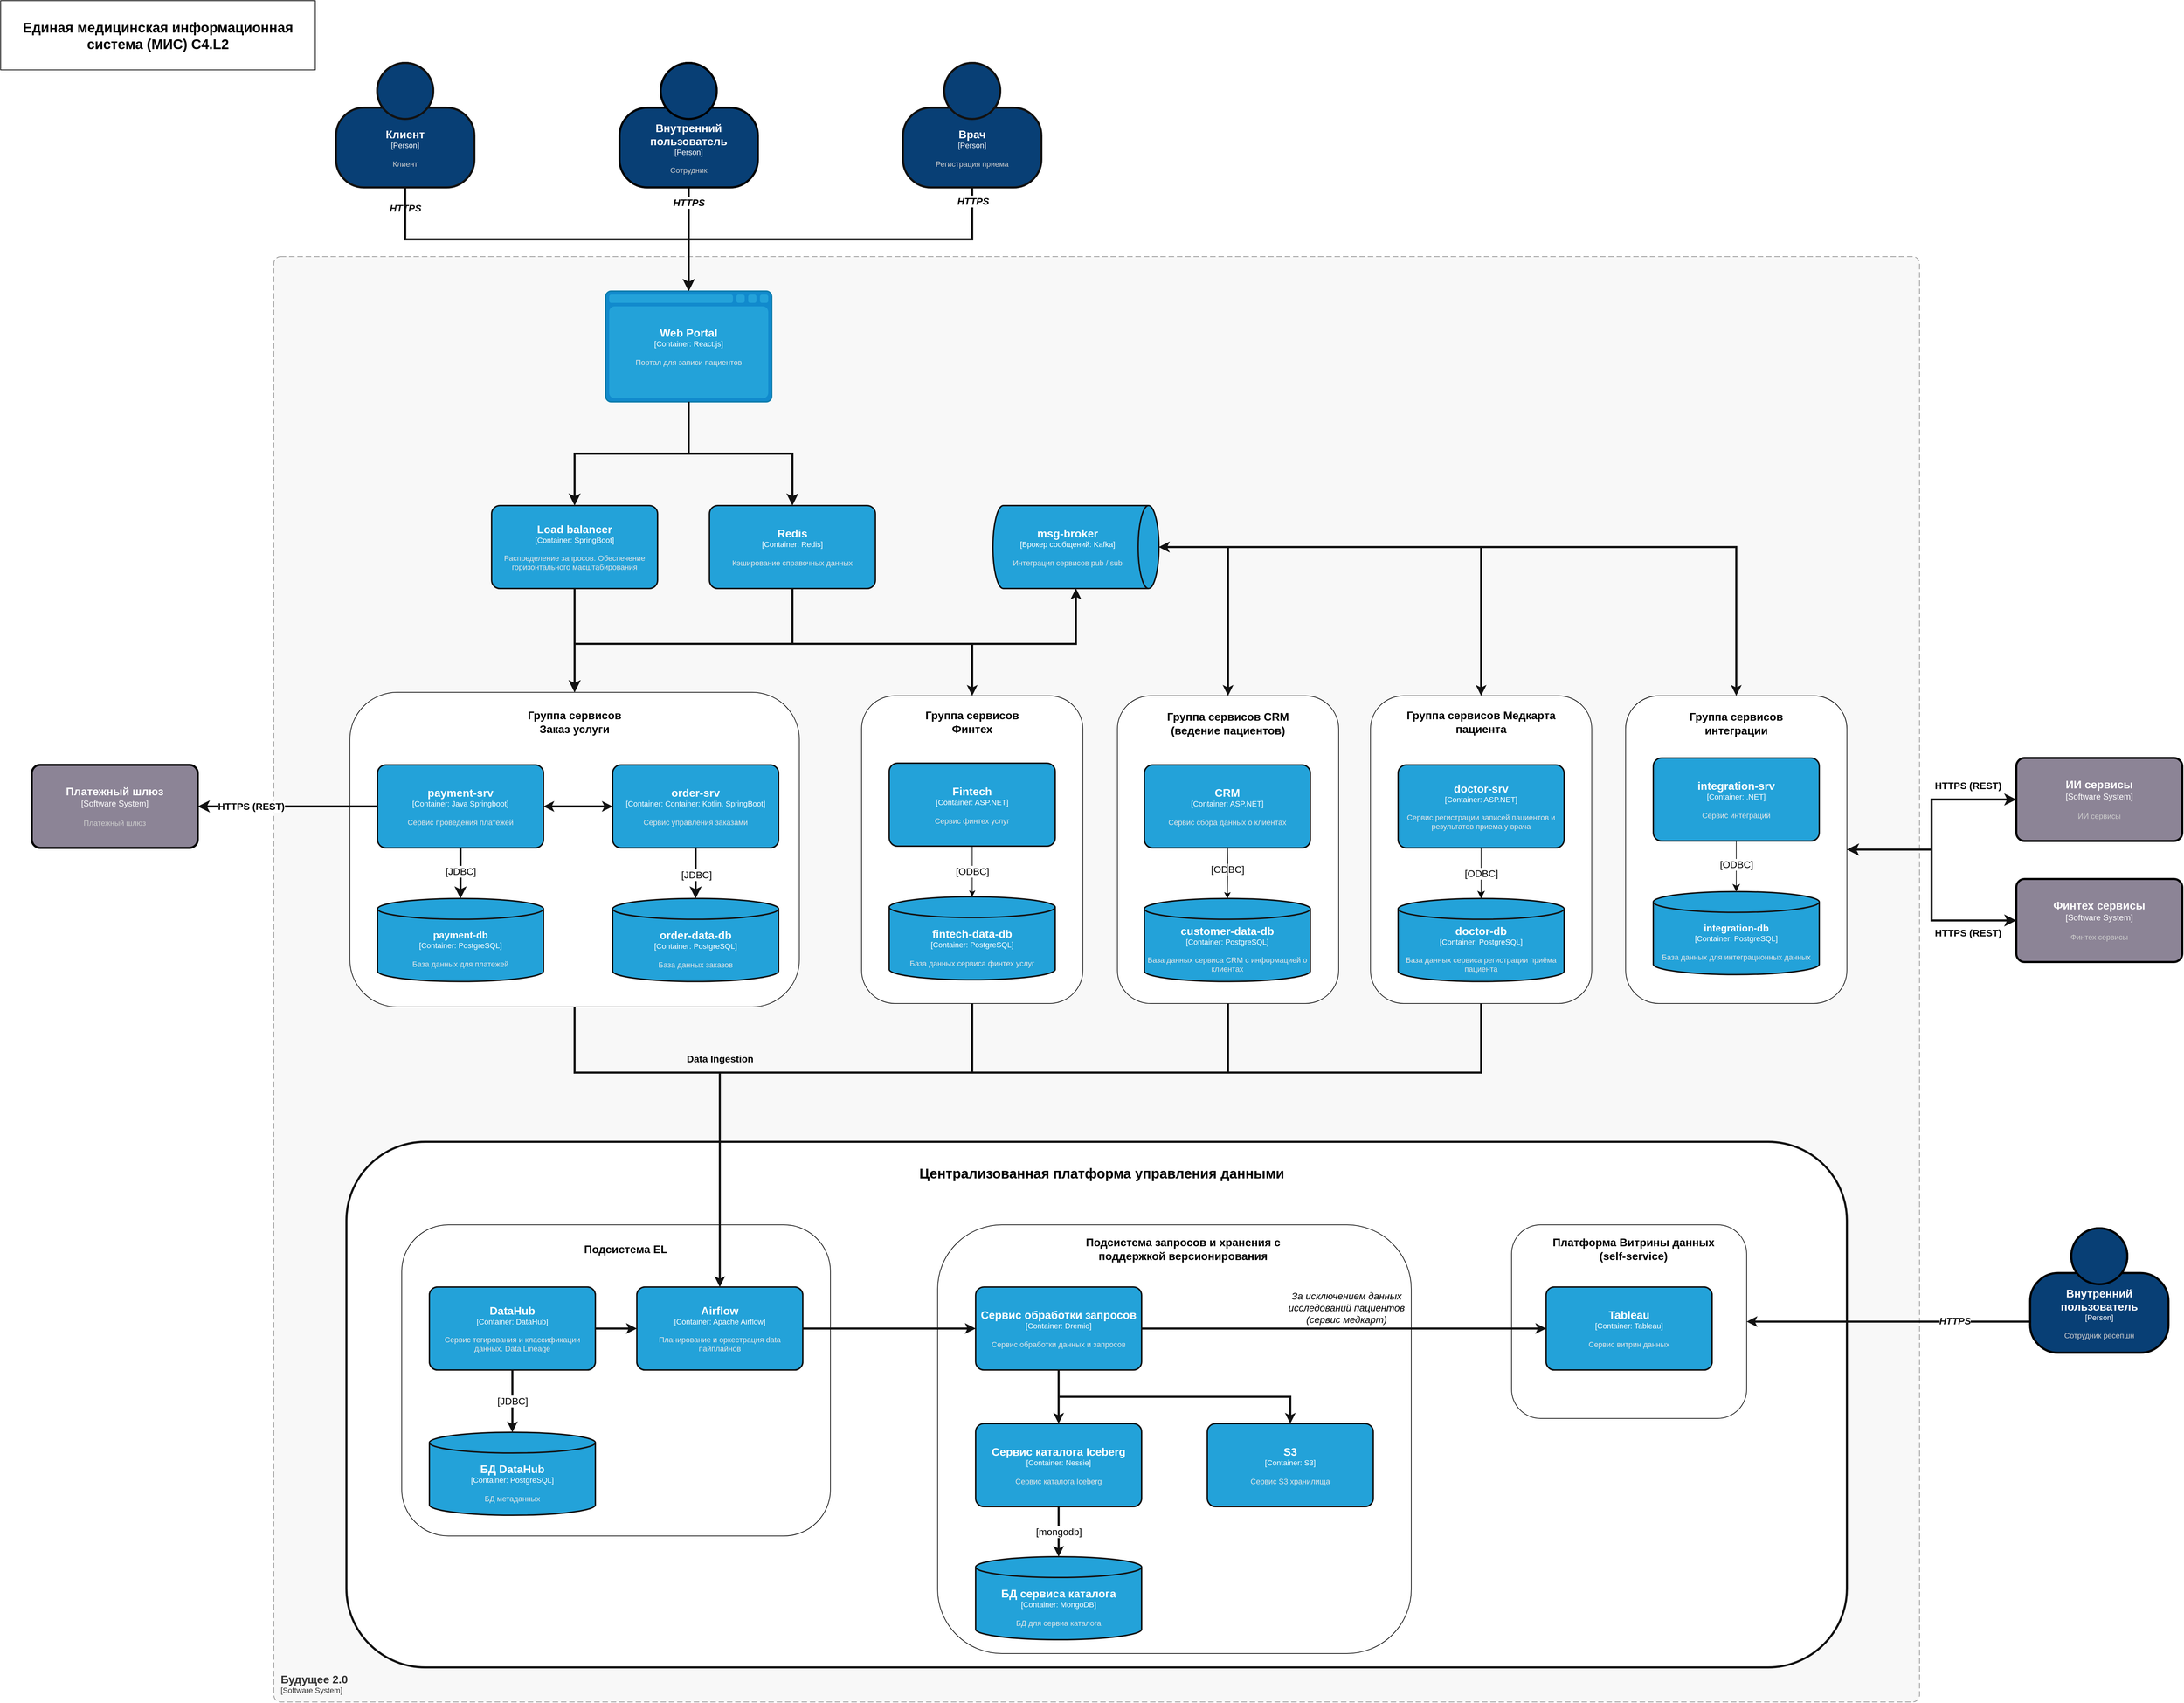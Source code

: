 <mxfile version="24.7.17">
  <diagram id="wr64u8Wo3S8DSV_LKaqL" name="container">
    <mxGraphModel dx="4679" dy="2015" grid="1" gridSize="10" guides="1" tooltips="1" connect="1" arrows="1" fold="1" page="1" pageScale="1" pageWidth="1169" pageHeight="827" math="0" shadow="0">
      <root>
        <mxCell id="0" />
        <mxCell id="1" parent="0" />
        <object placeholders="1" c4Name="Будущее 2.0" c4Type="SystemScopeBoundary" c4Application="Software System" label="&lt;font style=&quot;font-size: 16px&quot;&gt;&lt;b&gt;&lt;div style=&quot;text-align: left&quot;&gt;%c4Name%&lt;/div&gt;&lt;/b&gt;&lt;/font&gt;&lt;div style=&quot;text-align: left&quot;&gt;[%c4Application%]&lt;/div&gt;" id="P_pMKJ1h1y2e1TrNMvNP-1">
          <mxCell style="rounded=1;fontSize=11;whiteSpace=wrap;html=1;dashed=1;arcSize=20;fillColor=#f5f5f5;strokeColor=#666666;fontColor=#333333;labelBackgroundColor=none;align=left;verticalAlign=bottom;labelBorderColor=none;spacingTop=0;spacing=10;dashPattern=8 4;metaEdit=1;rotatable=0;perimeter=rectanglePerimeter;noLabel=0;labelPadding=0;allowArrows=0;connectable=0;expand=0;recursiveResize=0;editable=1;pointerEvents=0;absoluteArcSize=1;points=[[0.25,0,0],[0.5,0,0],[0.75,0,0],[1,0.25,0],[1,0.5,0],[1,0.75,0],[0.75,1,0],[0.5,1,0],[0.25,1,0],[0,0.75,0],[0,0.5,0],[0,0.25,0]];opacity=70;" parent="1" vertex="1">
            <mxGeometry x="-760" y="380" width="2380" height="2090" as="geometry" />
          </mxCell>
        </object>
        <mxCell id="AYU3_ajaV-SyMRXWtslc-5" value="&lt;div&gt;&lt;font style=&quot;font-size: 20px;&quot;&gt;&lt;b&gt;Единая медицинская информационная система (МИС) C4.L2&lt;br&gt;&lt;/b&gt;&lt;/font&gt;&lt;/div&gt;" style="rounded=0;whiteSpace=wrap;html=1;" parent="1" vertex="1">
          <mxGeometry x="-1155" y="10" width="455" height="100" as="geometry" />
        </mxCell>
        <mxCell id="AYU3_ajaV-SyMRXWtslc-46" value="" style="rounded=1;whiteSpace=wrap;html=1;strokeColor=#121212;strokeWidth=3;" parent="1" vertex="1">
          <mxGeometry x="-655" y="1660" width="2170" height="760" as="geometry" />
        </mxCell>
        <mxCell id="AYU3_ajaV-SyMRXWtslc-44" value="" style="rounded=1;whiteSpace=wrap;html=1;strokeColor=#121212;strokeWidth=1;align=center;verticalAlign=middle;fontFamily=Helvetica;fontSize=12;fontColor=default;fillColor=default;" parent="1" vertex="1">
          <mxGeometry x="1030" y="1780" width="340" height="280" as="geometry" />
        </mxCell>
        <mxCell id="5PgPSH_vX1xo0LWpRoqR-2" value="" style="rounded=1;whiteSpace=wrap;html=1;strokeColor=#121212;strokeWidth=1;align=center;verticalAlign=middle;fontFamily=Helvetica;fontSize=12;fontColor=default;fillColor=default;" parent="1" vertex="1">
          <mxGeometry x="-650" y="1010" width="650" height="455" as="geometry" />
        </mxCell>
        <mxCell id="P_pMKJ1h1y2e1TrNMvNP-3" value="" style="rounded=1;whiteSpace=wrap;html=1;strokeColor=#121212;strokeWidth=1;align=center;verticalAlign=middle;fontFamily=Helvetica;fontSize=12;fontColor=default;fillColor=default;" parent="1" vertex="1">
          <mxGeometry x="826" y="1015" width="320" height="445" as="geometry" />
        </mxCell>
        <mxCell id="P_pMKJ1h1y2e1TrNMvNP-9" value="" style="rounded=1;whiteSpace=wrap;html=1;strokeColor=#121212;strokeWidth=1;align=center;verticalAlign=middle;fontFamily=Helvetica;fontSize=12;fontColor=default;fillColor=default;" parent="1" vertex="1">
          <mxGeometry x="460" y="1015" width="320" height="445" as="geometry" />
        </mxCell>
        <mxCell id="P_pMKJ1h1y2e1TrNMvNP-14" style="edgeStyle=orthogonalEdgeStyle;rounded=0;orthogonalLoop=1;jettySize=auto;html=1;endSize=8;startSize=8;strokeColor=#121212;strokeWidth=3;align=center;verticalAlign=middle;fontFamily=Helvetica;fontSize=11;fontColor=default;labelBackgroundColor=default;endArrow=classic;" parent="1" source="P_pMKJ1h1y2e1TrNMvNP-16" target="P_pMKJ1h1y2e1TrNMvNP-17" edge="1">
          <mxGeometry relative="1" as="geometry" />
        </mxCell>
        <mxCell id="P_pMKJ1h1y2e1TrNMvNP-15" value="&lt;font style=&quot;font-size: 14px;&quot;&gt;[JDBC]&lt;/font&gt;" style="edgeLabel;html=1;align=center;verticalAlign=middle;resizable=0;points=[];rounded=0;strokeColor=#121212;strokeWidth=3;fontFamily=Helvetica;fontSize=11;fontColor=default;labelBackgroundColor=default;" parent="P_pMKJ1h1y2e1TrNMvNP-14" connectable="0" vertex="1">
          <mxGeometry x="0.263" y="4" relative="1" as="geometry">
            <mxPoint x="-4" y="-13" as="offset" />
          </mxGeometry>
        </mxCell>
        <object placeholders="1" c4Name="payment-srv" c4Type="Container" c4Technology="Java Springboot" c4Description="Сервис проведения платежей" label="&lt;font style=&quot;font-size: 16px&quot;&gt;&lt;b&gt;%c4Name%&lt;/b&gt;&lt;/font&gt;&lt;div&gt;[%c4Type%: %c4Technology%]&lt;/div&gt;&lt;br&gt;&lt;div&gt;&lt;font style=&quot;font-size: 11px&quot;&gt;&lt;font color=&quot;#E6E6E6&quot;&gt;%c4Description%&lt;/font&gt;&lt;/div&gt;" id="P_pMKJ1h1y2e1TrNMvNP-16">
          <mxCell style="rounded=1;whiteSpace=wrap;html=1;fontSize=11;labelBackgroundColor=none;fillColor=#23A2D9;fontColor=#ffffff;align=center;arcSize=10;strokeColor=#121212;metaEdit=1;resizable=0;points=[[0.25,0,0],[0.5,0,0],[0.75,0,0],[1,0.25,0],[1,0.5,0],[1,0.75,0],[0.75,1,0],[0.5,1,0],[0.25,1,0],[0,0.75,0],[0,0.5,0],[0,0.25,0]];strokeWidth=2;" parent="1" vertex="1">
            <mxGeometry x="-610" y="1115" width="240" height="120" as="geometry" />
          </mxCell>
        </object>
        <object placeholders="1" c4Name="payment-db" c4Type="Container" c4Technology="PostgreSQL" c4Description="База данных для платежей" label="&lt;font style=&quot;font-size: 14px&quot;&gt;&lt;b&gt;%c4Name%&lt;/b&gt;&lt;/font&gt;&lt;div&gt;[%c4Type%:&amp;nbsp;%c4Technology%]&lt;/div&gt;&lt;br&gt;&lt;div&gt;&lt;font style=&quot;font-size: 11px&quot;&gt;&lt;font color=&quot;#E6E6E6&quot;&gt;%c4Description%&lt;/font&gt;&lt;/div&gt;" id="P_pMKJ1h1y2e1TrNMvNP-17">
          <mxCell style="shape=cylinder3;size=15;whiteSpace=wrap;html=1;boundedLbl=1;rounded=1;labelBackgroundColor=none;fillColor=#23A2D9;fontSize=11;fontColor=#ffffff;align=center;strokeColor=#121212;metaEdit=1;points=[[0.5,0,0],[1,0.25,0],[1,0.5,0],[1,0.75,0],[0.5,1,0],[0,0.75,0],[0,0.5,0],[0,0.25,0]];resizable=0;strokeWidth=2;verticalAlign=middle;arcSize=10;fontFamily=Helvetica;" parent="1" vertex="1">
            <mxGeometry x="-610" y="1308.25" width="240" height="120" as="geometry" />
          </mxCell>
        </object>
        <mxCell id="P_pMKJ1h1y2e1TrNMvNP-18" style="edgeStyle=orthogonalEdgeStyle;rounded=0;orthogonalLoop=1;jettySize=auto;html=1;exitX=0.5;exitY=1;exitDx=0;exitDy=0;exitPerimeter=0;endSize=8;startSize=8;entryX=0.5;entryY=0;entryDx=0;entryDy=0;entryPerimeter=0;strokeColor=#121212;strokeWidth=3;align=center;verticalAlign=middle;fontFamily=Helvetica;fontSize=11;fontColor=default;labelBackgroundColor=default;endArrow=classic;" parent="1" source="P_pMKJ1h1y2e1TrNMvNP-20" target="s9Bm_AKZgXoKh23RQSm5-1" edge="1">
          <mxGeometry relative="1" as="geometry">
            <mxPoint x="1530" y="560" as="targetPoint" />
          </mxGeometry>
        </mxCell>
        <mxCell id="P_pMKJ1h1y2e1TrNMvNP-19" value="&lt;i style=&quot;font-weight: 700; font-size: 14px;&quot;&gt;HTTPS&lt;/i&gt;" style="edgeLabel;html=1;align=center;verticalAlign=middle;resizable=0;points=[];fontColor=default;rounded=0;strokeColor=#121212;strokeWidth=3;fontFamily=Helvetica;fontSize=11;labelBackgroundColor=default;" parent="P_pMKJ1h1y2e1TrNMvNP-18" vertex="1" connectable="0">
          <mxGeometry x="-0.099" y="-2" relative="1" as="geometry">
            <mxPoint x="178" y="-53" as="offset" />
          </mxGeometry>
        </mxCell>
        <object placeholders="1" c4Name="Врач" c4Type="Person" c4Description="Регистрация приема" label="&lt;font style=&quot;font-size: 16px&quot;&gt;&lt;b&gt;%c4Name%&lt;/b&gt;&lt;/font&gt;&lt;div&gt;[%c4Type%]&lt;/div&gt;&lt;br&gt;&lt;div&gt;&lt;font style=&quot;font-size: 11px&quot;&gt;&lt;font color=&quot;#cccccc&quot;&gt;%c4Description%&lt;/font&gt;&lt;/div&gt;" id="P_pMKJ1h1y2e1TrNMvNP-20">
          <mxCell style="html=1;fontSize=11;dashed=0;whiteSpace=wrap;fillColor=#083F75;strokeColor=#121212;fontColor=#ffffff;shape=mxgraph.c4.person2;align=center;metaEdit=1;points=[[0.5,0,0],[1,0.5,0],[1,0.75,0],[0.75,1,0],[0.5,1,0],[0.25,1,0],[0,0.75,0],[0,0.5,0]];resizable=0;strokeWidth=3;" parent="1" vertex="1">
            <mxGeometry x="150" y="100" width="200" height="180" as="geometry" />
          </mxCell>
        </object>
        <object placeholders="1" c4Name="doctor-srv" c4Type="Container" c4Technology="ASP.NET" c4Description="Сервис регистрации записей пациентов и результатов приема у врача" label="&lt;font style=&quot;font-size: 16px&quot;&gt;&lt;b&gt;%c4Name%&lt;/b&gt;&lt;/font&gt;&lt;div&gt;[%c4Type%: %c4Technology%]&lt;/div&gt;&lt;br&gt;&lt;div&gt;&lt;font style=&quot;font-size: 11px&quot;&gt;&lt;font color=&quot;#E6E6E6&quot;&gt;%c4Description%&lt;/font&gt;&lt;/div&gt;" id="P_pMKJ1h1y2e1TrNMvNP-21">
          <mxCell style="rounded=1;whiteSpace=wrap;html=1;fontSize=11;labelBackgroundColor=none;fillColor=#23A2D9;fontColor=#ffffff;align=center;arcSize=10;strokeColor=#121212;metaEdit=1;resizable=0;points=[[0.25,0,0],[0.5,0,0],[0.75,0,0],[1,0.25,0],[1,0.5,0],[1,0.75,0],[0.75,1,0],[0.5,1,0],[0.25,1,0],[0,0.75,0],[0,0.5,0],[0,0.25,0]];strokeWidth=2;verticalAlign=middle;fontFamily=Helvetica;" parent="1" vertex="1">
            <mxGeometry x="866" y="1115" width="240" height="120" as="geometry" />
          </mxCell>
        </object>
        <object placeholders="1" c4Name="doctor-db" c4Type="Container" c4Technology="PostgreSQL" c4Description="База данных сервиса регистрации приёма пациента" label="&lt;font style=&quot;font-size: 16px&quot;&gt;&lt;b&gt;%c4Name%&lt;/b&gt;&lt;/font&gt;&lt;div&gt;[%c4Type%:&amp;nbsp;%c4Technology%]&lt;/div&gt;&lt;br&gt;&lt;div&gt;&lt;font style=&quot;font-size: 11px&quot;&gt;&lt;font color=&quot;#E6E6E6&quot;&gt;%c4Description%&lt;/font&gt;&lt;/div&gt;" id="P_pMKJ1h1y2e1TrNMvNP-22">
          <mxCell style="shape=cylinder3;size=15;whiteSpace=wrap;html=1;boundedLbl=1;rounded=1;labelBackgroundColor=none;fillColor=#23A2D9;fontSize=11;fontColor=#ffffff;align=center;strokeColor=#121212;metaEdit=1;points=[[0.5,0,0],[1,0.25,0],[1,0.5,0],[1,0.75,0],[0.5,1,0],[0,0.75,0],[0,0.5,0],[0,0.25,0]];resizable=0;strokeWidth=2;verticalAlign=middle;arcSize=10;fontFamily=Helvetica;" parent="1" vertex="1">
            <mxGeometry x="866" y="1308.25" width="240" height="120" as="geometry" />
          </mxCell>
        </object>
        <mxCell id="P_pMKJ1h1y2e1TrNMvNP-23" value="&lt;b&gt;&lt;font style=&quot;font-size: 16px;&quot;&gt;Группа сервисов CRM (ведение пациентов)&lt;/font&gt;&lt;/b&gt;" style="text;html=1;align=center;verticalAlign=middle;whiteSpace=wrap;rounded=0;fontSize=14;" parent="1" vertex="1">
          <mxGeometry x="520" y="1035" width="200" height="40" as="geometry" />
        </mxCell>
        <object placeholders="1" c4Name="order-srv" c4Type="Container" c4Technology="Container: Kotlin, SpringBoot" c4Description="Сервис управления заказами" label="&lt;font style=&quot;font-size: 16px&quot;&gt;&lt;b&gt;%c4Name%&lt;/b&gt;&lt;/font&gt;&lt;div&gt;[%c4Type%: %c4Technology%]&lt;/div&gt;&lt;br&gt;&lt;div&gt;&lt;font style=&quot;font-size: 11px&quot;&gt;&lt;font color=&quot;#E6E6E6&quot;&gt;%c4Description%&lt;/font&gt;&lt;/div&gt;" id="P_pMKJ1h1y2e1TrNMvNP-25">
          <mxCell style="rounded=1;whiteSpace=wrap;html=1;fontSize=11;labelBackgroundColor=none;fillColor=#23A2D9;fontColor=#ffffff;align=center;arcSize=10;strokeColor=#121212;metaEdit=1;resizable=0;points=[[0.25,0,0],[0.5,0,0],[0.75,0,0],[1,0.25,0],[1,0.5,0],[1,0.75,0],[0.75,1,0],[0.5,1,0],[0.25,1,0],[0,0.75,0],[0,0.5,0],[0,0.25,0]];strokeWidth=2;verticalAlign=middle;fontFamily=Helvetica;" parent="1" vertex="1">
            <mxGeometry x="-270" y="1115" width="240" height="120" as="geometry" />
          </mxCell>
        </object>
        <object placeholders="1" c4Name="Клиент" c4Type="Person" c4Description="Клиент" label="&lt;font style=&quot;font-size: 16px&quot;&gt;&lt;b&gt;%c4Name%&lt;/b&gt;&lt;/font&gt;&lt;div&gt;[%c4Type%]&lt;/div&gt;&lt;br&gt;&lt;div&gt;&lt;font style=&quot;font-size: 11px&quot;&gt;&lt;font color=&quot;#cccccc&quot;&gt;%c4Description%&lt;/font&gt;&lt;/div&gt;" id="P_pMKJ1h1y2e1TrNMvNP-26">
          <mxCell style="html=1;fontSize=11;dashed=0;whiteSpace=wrap;fillColor=#083F75;strokeColor=#121212;fontColor=#ffffff;shape=mxgraph.c4.person2;align=center;metaEdit=1;points=[[0.5,0,0],[1,0.5,0],[1,0.75,0],[0.75,1,0],[0.5,1,0],[0.25,1,0],[0,0.75,0],[0,0.5,0]];resizable=0;strokeWidth=3;verticalAlign=middle;fontFamily=Helvetica;" parent="1" vertex="1">
            <mxGeometry x="-670" y="100" width="200" height="180" as="geometry" />
          </mxCell>
        </object>
        <object placeholders="1" c4Name="customer-data-db" c4Type="Container" c4Technology="PostgreSQL" c4Description="База данных сервиса CRM с информацией о клиентах" label="&lt;font style=&quot;font-size: 16px&quot;&gt;&lt;b&gt;%c4Name%&lt;/b&gt;&lt;/font&gt;&lt;div&gt;[%c4Type%:&amp;nbsp;%c4Technology%]&lt;/div&gt;&lt;br&gt;&lt;div&gt;&lt;font style=&quot;font-size: 11px&quot;&gt;&lt;font color=&quot;#E6E6E6&quot;&gt;%c4Description%&lt;/font&gt;&lt;/div&gt;" id="P_pMKJ1h1y2e1TrNMvNP-29">
          <mxCell style="shape=cylinder3;size=15;whiteSpace=wrap;html=1;boundedLbl=1;rounded=1;labelBackgroundColor=none;fillColor=#23A2D9;fontSize=11;fontColor=#ffffff;align=center;strokeColor=#121212;metaEdit=1;points=[[0.5,0,0],[1,0.25,0],[1,0.5,0],[1,0.75,0],[0.5,1,0],[0,0.75,0],[0,0.5,0],[0,0.25,0]];resizable=0;strokeWidth=2;verticalAlign=middle;arcSize=10;fontFamily=Helvetica;" parent="1" vertex="1">
            <mxGeometry x="499" y="1308.25" width="240" height="120" as="geometry" />
          </mxCell>
        </object>
        <mxCell id="P_pMKJ1h1y2e1TrNMvNP-30" style="edgeStyle=orthogonalEdgeStyle;rounded=0;orthogonalLoop=1;jettySize=auto;html=1;entryX=0.5;entryY=0;entryDx=0;entryDy=0;entryPerimeter=0;exitX=0.5;exitY=1;exitDx=0;exitDy=0;exitPerimeter=0;" parent="1" target="P_pMKJ1h1y2e1TrNMvNP-29" edge="1">
          <mxGeometry relative="1" as="geometry">
            <mxPoint x="619" y="1208.25" as="sourcePoint" />
            <mxPoint x="1208.24" y="1283.25" as="targetPoint" />
          </mxGeometry>
        </mxCell>
        <mxCell id="P_pMKJ1h1y2e1TrNMvNP-31" value="&lt;div&gt;&lt;font style=&quot;font-size: 14px;&quot;&gt;[ODBC]&lt;/font&gt;&lt;/div&gt;" style="edgeLabel;html=1;align=center;verticalAlign=middle;resizable=0;points=[];" parent="P_pMKJ1h1y2e1TrNMvNP-30" connectable="0" vertex="1">
          <mxGeometry x="-0.033" y="1" relative="1" as="geometry">
            <mxPoint x="-2" y="9" as="offset" />
          </mxGeometry>
        </mxCell>
        <object placeholders="1" c4Type="msg-broker" c4Container="Брокер сообщений" c4Technology="Kafka" c4Description="Интеграция сервисов pub / sub" label="&lt;font style=&quot;font-size: 16px&quot;&gt;&lt;b&gt;%c4Type%&lt;/b&gt;&lt;/font&gt;&lt;div&gt;[%c4Container%:&amp;nbsp;%c4Technology%]&lt;/div&gt;&lt;br&gt;&lt;div&gt;&lt;font style=&quot;font-size: 11px&quot;&gt;&lt;font color=&quot;#E6E6E6&quot;&gt;%c4Description%&lt;/font&gt;&lt;/div&gt;" id="P_pMKJ1h1y2e1TrNMvNP-32">
          <mxCell style="shape=cylinder3;size=15;direction=south;whiteSpace=wrap;html=1;boundedLbl=1;rounded=1;labelBackgroundColor=none;fillColor=#23A2D9;fontSize=11;fontColor=#ffffff;align=center;strokeColor=#121212;metaEdit=1;points=[[0.5,0,0],[1,0.25,0],[1,0.5,0],[1,0.75,0],[0.5,1,0],[0,0.75,0],[0,0.5,0],[0,0.25,0]];resizable=0;strokeWidth=2;verticalAlign=middle;arcSize=10;fontFamily=Helvetica;" parent="1" vertex="1">
            <mxGeometry x="280" y="740" width="240" height="120" as="geometry" />
          </mxCell>
        </object>
        <mxCell id="P_pMKJ1h1y2e1TrNMvNP-33" style="edgeStyle=orthogonalEdgeStyle;rounded=0;orthogonalLoop=1;jettySize=auto;html=1;exitX=0.5;exitY=0;exitDx=0;exitDy=0;entryX=0.5;entryY=0;entryDx=0;entryDy=0;entryPerimeter=0;strokeWidth=3;strokeColor=#121212;startArrow=classic;startFill=1;align=center;verticalAlign=middle;fontFamily=Helvetica;fontSize=11;fontColor=default;labelBackgroundColor=default;endArrow=classic;" parent="1" source="P_pMKJ1h1y2e1TrNMvNP-9" target="P_pMKJ1h1y2e1TrNMvNP-32" edge="1">
          <mxGeometry relative="1" as="geometry">
            <mxPoint x="410" y="783.25" as="targetPoint" />
            <mxPoint x="539" y="783.25" as="sourcePoint" />
          </mxGeometry>
        </mxCell>
        <mxCell id="P_pMKJ1h1y2e1TrNMvNP-38" value="" style="rounded=1;whiteSpace=wrap;html=1;strokeColor=#121212;strokeWidth=1;align=center;verticalAlign=middle;fontFamily=Helvetica;fontSize=12;fontColor=default;fillColor=default;" parent="1" vertex="1">
          <mxGeometry x="200" y="1780" width="685" height="620" as="geometry" />
        </mxCell>
        <mxCell id="P_pMKJ1h1y2e1TrNMvNP-39" value="&lt;b&gt;&lt;font style=&quot;font-size: 16px;&quot;&gt;Подсистема запросов и хранения с поддержкой версионирования&lt;/font&gt;&lt;/b&gt;" style="text;html=1;align=center;verticalAlign=middle;whiteSpace=wrap;rounded=0;fontSize=14;" parent="1" vertex="1">
          <mxGeometry x="411" y="1800" width="288" height="30" as="geometry" />
        </mxCell>
        <object placeholders="1" c4Name="Сервис каталога Iceberg" c4Type="Container" c4Technology="Nessie" c4Description="Сервис каталога Iceberg" label="&lt;font style=&quot;font-size: 16px&quot;&gt;&lt;b&gt;%c4Name%&lt;/b&gt;&lt;/font&gt;&lt;div&gt;[%c4Type%: %c4Technology%]&lt;/div&gt;&lt;br&gt;&lt;div&gt;&lt;font style=&quot;font-size: 11px&quot;&gt;&lt;font color=&quot;#E6E6E6&quot;&gt;%c4Description%&lt;/font&gt;&lt;/div&gt;" id="P_pMKJ1h1y2e1TrNMvNP-40">
          <mxCell style="rounded=1;whiteSpace=wrap;html=1;fontSize=11;labelBackgroundColor=none;fillColor=#23A2D9;fontColor=#ffffff;align=center;arcSize=10;strokeColor=#121212;metaEdit=1;resizable=0;points=[[0.25,0,0],[0.5,0,0],[0.75,0,0],[1,0.25,0],[1,0.5,0],[1,0.75,0],[0.75,1,0],[0.5,1,0],[0.25,1,0],[0,0.75,0],[0,0.5,0],[0,0.25,0]];strokeWidth=2;verticalAlign=middle;fontFamily=Helvetica;" parent="1" vertex="1">
            <mxGeometry x="255" y="2067.5" width="240" height="120" as="geometry" />
          </mxCell>
        </object>
        <object placeholders="1" c4Name="БД сервиса каталога" c4Type="Container" c4Technology="MongoDB" c4Description="БД для сервиа каталога" label="&lt;font style=&quot;font-size: 16px&quot;&gt;&lt;b&gt;%c4Name%&lt;/b&gt;&lt;/font&gt;&lt;div&gt;[%c4Type%:&amp;nbsp;%c4Technology%]&lt;/div&gt;&lt;br&gt;&lt;div&gt;&lt;font style=&quot;font-size: 11px&quot;&gt;&lt;font color=&quot;#E6E6E6&quot;&gt;%c4Description%&lt;/font&gt;&lt;/div&gt;" id="P_pMKJ1h1y2e1TrNMvNP-41">
          <mxCell style="shape=cylinder3;size=15;whiteSpace=wrap;html=1;boundedLbl=1;rounded=1;labelBackgroundColor=none;fillColor=#23A2D9;fontSize=11;fontColor=#ffffff;align=center;strokeColor=#121212;metaEdit=1;points=[[0.5,0,0],[1,0.25,0],[1,0.5,0],[1,0.75,0],[0.5,1,0],[0,0.75,0],[0,0.5,0],[0,0.25,0]];resizable=0;strokeWidth=2;verticalAlign=middle;arcSize=10;fontFamily=Helvetica;" parent="1" vertex="1">
            <mxGeometry x="255" y="2260" width="240" height="120" as="geometry" />
          </mxCell>
        </object>
        <mxCell id="P_pMKJ1h1y2e1TrNMvNP-42" value="&lt;span style=&quot;font-size: 14px;&quot;&gt;[mongodb]&lt;/span&gt;" style="edgeStyle=orthogonalEdgeStyle;rounded=0;orthogonalLoop=1;jettySize=auto;html=1;exitX=0.5;exitY=1;exitDx=0;exitDy=0;exitPerimeter=0;entryX=0.5;entryY=0;entryDx=0;entryDy=0;entryPerimeter=0;strokeColor=#121212;strokeWidth=3;align=center;verticalAlign=middle;fontFamily=Helvetica;fontSize=11;fontColor=default;labelBackgroundColor=default;endArrow=classic;" parent="1" source="P_pMKJ1h1y2e1TrNMvNP-40" target="P_pMKJ1h1y2e1TrNMvNP-41" edge="1">
          <mxGeometry relative="1" as="geometry" />
        </mxCell>
        <object placeholders="1" c4Name="S3" c4Type="Container" c4Technology="S3" c4Description="Сервис S3 хранилища" label="&lt;font style=&quot;font-size: 16px&quot;&gt;&lt;b&gt;%c4Name%&lt;/b&gt;&lt;/font&gt;&lt;div&gt;[%c4Type%: %c4Technology%]&lt;/div&gt;&lt;br&gt;&lt;div&gt;&lt;font style=&quot;font-size: 11px&quot;&gt;&lt;font color=&quot;#E6E6E6&quot;&gt;%c4Description%&lt;/font&gt;&lt;/div&gt;" id="P_pMKJ1h1y2e1TrNMvNP-43">
          <mxCell style="rounded=1;whiteSpace=wrap;html=1;fontSize=11;labelBackgroundColor=none;fillColor=#23A2D9;fontColor=#ffffff;align=center;arcSize=10;strokeColor=#121212;metaEdit=1;resizable=0;points=[[0.25,0,0],[0.5,0,0],[0.75,0,0],[1,0.25,0],[1,0.5,0],[1,0.75,0],[0.75,1,0],[0.5,1,0],[0.25,1,0],[0,0.75,0],[0,0.5,0],[0,0.25,0]];strokeWidth=2;verticalAlign=middle;fontFamily=Helvetica;" parent="1" vertex="1">
            <mxGeometry x="590" y="2067.5" width="240" height="120" as="geometry" />
          </mxCell>
        </object>
        <mxCell id="P_pMKJ1h1y2e1TrNMvNP-44" style="edgeStyle=orthogonalEdgeStyle;rounded=0;orthogonalLoop=1;jettySize=auto;html=1;entryX=0.5;entryY=0;entryDx=0;entryDy=0;entryPerimeter=0;strokeColor=#121212;strokeWidth=3;exitX=0.5;exitY=1;exitDx=0;exitDy=0;exitPerimeter=0;align=center;verticalAlign=middle;fontFamily=Helvetica;fontSize=11;fontColor=default;labelBackgroundColor=default;endArrow=classic;" parent="1" source="AYU3_ajaV-SyMRXWtslc-1" target="P_pMKJ1h1y2e1TrNMvNP-43" edge="1">
          <mxGeometry relative="1" as="geometry">
            <mxPoint x="810" y="2100" as="sourcePoint" />
          </mxGeometry>
        </mxCell>
        <mxCell id="P_pMKJ1h1y2e1TrNMvNP-46" value="&lt;i style=&quot;font-weight: 700; font-size: 14px;&quot;&gt;&lt;font color=&quot;#121212&quot;&gt;HTTPS&lt;/font&gt;&lt;/i&gt;" style="edgeStyle=elbowEdgeStyle;rounded=0;orthogonalLoop=1;jettySize=auto;html=1;exitX=0;exitY=0.75;exitDx=0;exitDy=0;exitPerimeter=0;strokeColor=#121212;strokeWidth=3;entryX=1;entryY=0.5;entryDx=0;entryDy=0;align=center;verticalAlign=middle;fontFamily=Helvetica;fontSize=11;fontColor=default;labelBackgroundColor=default;endArrow=classic;" parent="1" source="WUVjDFabShS_FEzGjMrC-6" target="AYU3_ajaV-SyMRXWtslc-44" edge="1">
          <mxGeometry x="-0.468" y="-1" relative="1" as="geometry">
            <mxPoint as="offset" />
            <mxPoint x="1720" y="1700" as="targetPoint" />
            <Array as="points">
              <mxPoint x="1630" y="1830" />
            </Array>
            <mxPoint x="1780" y="1991" as="sourcePoint" />
          </mxGeometry>
        </mxCell>
        <mxCell id="P_pMKJ1h1y2e1TrNMvNP-48" style="edgeStyle=elbowEdgeStyle;rounded=0;orthogonalLoop=1;jettySize=auto;html=1;exitX=0.5;exitY=0;exitDx=0;exitDy=0;entryX=1;entryY=0.5;entryDx=0;entryDy=0;entryPerimeter=0;endSize=6;startSize=6;startArrow=classic;startFill=1;strokeColor=#121212;strokeWidth=3;align=center;verticalAlign=middle;fontFamily=Helvetica;fontSize=11;fontColor=default;labelBackgroundColor=default;endArrow=classic;elbow=vertical;" parent="1" source="5PgPSH_vX1xo0LWpRoqR-2" target="P_pMKJ1h1y2e1TrNMvNP-32" edge="1">
          <mxGeometry relative="1" as="geometry">
            <Array as="points">
              <mxPoint x="-20" y="940" />
            </Array>
          </mxGeometry>
        </mxCell>
        <mxCell id="P_pMKJ1h1y2e1TrNMvNP-49" style="edgeStyle=orthogonalEdgeStyle;rounded=0;orthogonalLoop=1;jettySize=auto;html=1;exitX=1;exitY=0.5;exitDx=0;exitDy=0;exitPerimeter=0;entryX=0;entryY=0.5;entryDx=0;entryDy=0;entryPerimeter=0;endSize=6;startSize=6;strokeColor=#121212;strokeWidth=3;align=center;verticalAlign=middle;fontFamily=Helvetica;fontSize=11;fontColor=default;labelBackgroundColor=default;startArrow=classic;startFill=1;endArrow=classic;" parent="1" source="P_pMKJ1h1y2e1TrNMvNP-16" target="P_pMKJ1h1y2e1TrNMvNP-25" edge="1">
          <mxGeometry relative="1" as="geometry" />
        </mxCell>
        <mxCell id="P_pMKJ1h1y2e1TrNMvNP-50" style="rounded=0;orthogonalLoop=1;jettySize=auto;html=1;exitX=0.5;exitY=1;exitDx=0;exitDy=0;entryX=0.5;entryY=0;entryDx=0;entryDy=0;entryPerimeter=0;exitPerimeter=0;endSize=8;startSize=8;edgeStyle=orthogonalEdgeStyle;strokeColor=#121212;strokeWidth=3;align=center;verticalAlign=middle;fontFamily=Helvetica;fontSize=11;fontColor=default;labelBackgroundColor=default;endArrow=classic;" parent="1" source="P_pMKJ1h1y2e1TrNMvNP-26" target="s9Bm_AKZgXoKh23RQSm5-1" edge="1">
          <mxGeometry relative="1" as="geometry">
            <mxPoint x="-730" y="-326.25" as="sourcePoint" />
            <mxPoint x="-570" y="430" as="targetPoint" />
          </mxGeometry>
        </mxCell>
        <mxCell id="P_pMKJ1h1y2e1TrNMvNP-51" value="&lt;b&gt;&lt;i&gt;&lt;font color=&quot;#121212&quot; style=&quot;font-size: 14px;&quot;&gt;HTTPS&lt;/font&gt;&lt;/i&gt;&lt;/b&gt;" style="edgeLabel;html=1;align=center;verticalAlign=middle;resizable=0;points=[];fontFamily=Helvetica;fontSize=11;fontColor=default;fontStyle=1;labelBackgroundColor=default;fillColor=none;gradientColor=none;rounded=0;strokeColor=#121212;strokeWidth=3;" parent="P_pMKJ1h1y2e1TrNMvNP-50" vertex="1" connectable="0">
          <mxGeometry x="-0.724" y="1" relative="1" as="geometry">
            <mxPoint x="-3" y="-44" as="offset" />
          </mxGeometry>
        </mxCell>
        <mxCell id="P_pMKJ1h1y2e1TrNMvNP-52" style="edgeStyle=elbowEdgeStyle;rounded=0;orthogonalLoop=1;jettySize=auto;html=1;exitX=0.5;exitY=1;exitDx=0;exitDy=0;entryX=0.5;entryY=0;entryDx=0;entryDy=0;entryPerimeter=0;exitPerimeter=0;endSize=8;startSize=8;elbow=vertical;strokeColor=#121212;strokeWidth=3;align=center;verticalAlign=middle;fontFamily=Helvetica;fontSize=11;fontColor=default;labelBackgroundColor=default;endArrow=classic;" parent="1" source="GA4DXiZMXwHm8Dn9z1_f-1" target="s9Bm_AKZgXoKh23RQSm5-1" edge="1">
          <mxGeometry relative="1" as="geometry">
            <mxPoint x="925" y="-406.75" as="sourcePoint" />
            <mxPoint x="680" y="23.25" as="targetPoint" />
          </mxGeometry>
        </mxCell>
        <mxCell id="P_pMKJ1h1y2e1TrNMvNP-53" value="&lt;b&gt;&lt;i&gt;&lt;font style=&quot;font-size: 14px;&quot;&gt;HTTPS&lt;/font&gt;&lt;/i&gt;&lt;/b&gt;" style="edgeLabel;html=1;align=center;verticalAlign=middle;resizable=0;points=[];fontFamily=Helvetica;fontSize=11;fontColor=default;fontStyle=1;labelBackgroundColor=default;fillColor=none;gradientColor=none;rounded=0;strokeColor=#121212;strokeWidth=3;" parent="P_pMKJ1h1y2e1TrNMvNP-52" vertex="1" connectable="0">
          <mxGeometry x="-0.724" y="1" relative="1" as="geometry">
            <mxPoint x="-1" y="1" as="offset" />
          </mxGeometry>
        </mxCell>
        <mxCell id="P_pMKJ1h1y2e1TrNMvNP-58" value="&lt;b style=&quot;&quot;&gt;&lt;font style=&quot;font-size: 16px;&quot;&gt;Группа сервисов Медкарта пациента&lt;/font&gt;&lt;/b&gt;" style="text;html=1;align=center;verticalAlign=middle;whiteSpace=wrap;rounded=0;fontSize=14;" parent="1" vertex="1">
          <mxGeometry x="841" y="1030" width="290" height="45" as="geometry" />
        </mxCell>
        <mxCell id="P_pMKJ1h1y2e1TrNMvNP-59" value="&lt;font style=&quot;font-size: 14px;&quot;&gt;[ODBC]&lt;/font&gt;" style="edgeStyle=orthogonalEdgeStyle;rounded=0;orthogonalLoop=1;jettySize=auto;html=1;exitX=0.5;exitY=1;exitDx=0;exitDy=0;exitPerimeter=0;entryX=0.5;entryY=0;entryDx=0;entryDy=0;entryPerimeter=0;endSize=8;startSize=8;" parent="1" source="P_pMKJ1h1y2e1TrNMvNP-21" target="P_pMKJ1h1y2e1TrNMvNP-22" edge="1">
          <mxGeometry relative="1" as="geometry" />
        </mxCell>
        <object placeholders="1" c4Name="Load balancer" c4Type="Container" c4Technology="SpringBoot" c4Description="Распределение запросов. Обеспечение горизонтального масштабирования" label="&lt;font style=&quot;font-size: 16px&quot;&gt;&lt;b&gt;%c4Name%&lt;/b&gt;&lt;/font&gt;&lt;div&gt;[%c4Type%: %c4Technology%]&lt;/div&gt;&lt;br&gt;&lt;div&gt;&lt;font style=&quot;font-size: 11px&quot;&gt;&lt;font color=&quot;#E6E6E6&quot;&gt;%c4Description%&lt;/font&gt;&lt;/div&gt;" id="P_pMKJ1h1y2e1TrNMvNP-61">
          <mxCell style="rounded=1;whiteSpace=wrap;html=1;fontSize=11;labelBackgroundColor=none;fillColor=#23A2D9;fontColor=#ffffff;align=center;arcSize=10;strokeColor=#121212;metaEdit=1;resizable=0;points=[[0.25,0,0],[0.5,0,0],[0.75,0,0],[1,0.25,0],[1,0.5,0],[1,0.75,0],[0.75,1,0],[0.5,1,0],[0.25,1,0],[0,0.75,0],[0,0.5,0],[0,0.25,0]];strokeWidth=2;verticalAlign=middle;fontFamily=Helvetica;" parent="1" vertex="1">
            <mxGeometry x="-445" y="740" width="240" height="120" as="geometry" />
          </mxCell>
        </object>
        <mxCell id="P_pMKJ1h1y2e1TrNMvNP-62" style="edgeStyle=orthogonalEdgeStyle;rounded=0;orthogonalLoop=1;jettySize=auto;html=1;exitX=0.5;exitY=1;exitDx=0;exitDy=0;exitPerimeter=0;entryX=0.5;entryY=0;entryDx=0;entryDy=0;entryPerimeter=0;endSize=8;startSize=8;strokeColor=#121212;strokeWidth=3;align=center;verticalAlign=middle;fontFamily=Helvetica;fontSize=11;fontColor=default;labelBackgroundColor=default;endArrow=classic;" parent="1" source="s9Bm_AKZgXoKh23RQSm5-1" target="P_pMKJ1h1y2e1TrNMvNP-61" edge="1">
          <mxGeometry relative="1" as="geometry">
            <mxPoint x="-451.0" y="163.75" as="sourcePoint" />
          </mxGeometry>
        </mxCell>
        <object placeholders="1" c4Name="Redis" c4Type="Container" c4Technology="Redis" c4Description="Кэширование справочных данных" label="&lt;font style=&quot;font-size: 16px&quot;&gt;&lt;b&gt;%c4Name%&lt;/b&gt;&lt;/font&gt;&lt;div&gt;[%c4Type%: %c4Technology%]&lt;/div&gt;&lt;br&gt;&lt;div&gt;&lt;font style=&quot;font-size: 11px&quot;&gt;&lt;font color=&quot;#E6E6E6&quot;&gt;%c4Description%&lt;/font&gt;&lt;/div&gt;" id="P_pMKJ1h1y2e1TrNMvNP-64">
          <mxCell style="rounded=1;whiteSpace=wrap;html=1;fontSize=11;labelBackgroundColor=none;fillColor=#23A2D9;fontColor=#ffffff;align=center;arcSize=10;strokeColor=#121212;metaEdit=1;resizable=0;points=[[0.25,0,0],[0.5,0,0],[0.75,0,0],[1,0.25,0],[1,0.5,0],[1,0.75,0],[0.75,1,0],[0.5,1,0],[0.25,1,0],[0,0.75,0],[0,0.5,0],[0,0.25,0]];strokeWidth=2;verticalAlign=middle;fontFamily=Helvetica;" parent="1" vertex="1">
            <mxGeometry x="-130" y="740" width="240" height="120" as="geometry" />
          </mxCell>
        </object>
        <mxCell id="P_pMKJ1h1y2e1TrNMvNP-68" style="rounded=0;orthogonalLoop=1;jettySize=auto;html=1;exitX=0.5;exitY=1;exitDx=0;exitDy=0;exitPerimeter=0;entryX=0.5;entryY=0;entryDx=0;entryDy=0;strokeColor=#121212;strokeWidth=3;align=center;verticalAlign=middle;fontFamily=Helvetica;fontSize=11;fontColor=default;labelBackgroundColor=default;startSize=8;endArrow=classic;endSize=8;" parent="1" source="P_pMKJ1h1y2e1TrNMvNP-61" target="5PgPSH_vX1xo0LWpRoqR-2" edge="1">
          <mxGeometry relative="1" as="geometry">
            <mxPoint x="-325.0" y="950" as="sourcePoint" />
          </mxGeometry>
        </mxCell>
        <object placeholders="1" c4Name="order-data-db" c4Type="Container" c4Technology="PostgreSQL" c4Description="База данных заказов" label="&lt;font style=&quot;font-size: 16px&quot;&gt;&lt;b&gt;%c4Name%&lt;/b&gt;&lt;/font&gt;&lt;div&gt;[%c4Type%:&amp;nbsp;%c4Technology%]&lt;/div&gt;&lt;br&gt;&lt;div&gt;&lt;font style=&quot;font-size: 11px&quot;&gt;&lt;font color=&quot;#E6E6E6&quot;&gt;%c4Description%&lt;/font&gt;&lt;/div&gt;" id="P_pMKJ1h1y2e1TrNMvNP-69">
          <mxCell style="shape=cylinder3;size=15;whiteSpace=wrap;html=1;boundedLbl=1;rounded=1;labelBackgroundColor=none;fillColor=#23A2D9;fontSize=11;fontColor=#ffffff;align=center;strokeColor=#121212;metaEdit=1;points=[[0.5,0,0],[1,0.25,0],[1,0.5,0],[1,0.75,0],[0.5,1,0],[0,0.75,0],[0,0.5,0],[0,0.25,0]];resizable=0;strokeWidth=2;verticalAlign=middle;arcSize=10;fontFamily=Helvetica;" parent="1" vertex="1">
            <mxGeometry x="-270" y="1308.25" width="240" height="120" as="geometry" />
          </mxCell>
        </object>
        <mxCell id="P_pMKJ1h1y2e1TrNMvNP-70" style="edgeStyle=orthogonalEdgeStyle;rounded=0;orthogonalLoop=1;jettySize=auto;html=1;exitX=0.5;exitY=1;exitDx=0;exitDy=0;exitPerimeter=0;entryX=0.5;entryY=0;entryDx=0;entryDy=0;entryPerimeter=0;endSize=8;startSize=8;strokeColor=#121212;strokeWidth=3;align=center;verticalAlign=middle;fontFamily=Helvetica;fontSize=11;fontColor=default;labelBackgroundColor=default;endArrow=classic;" parent="1" source="P_pMKJ1h1y2e1TrNMvNP-25" target="P_pMKJ1h1y2e1TrNMvNP-69" edge="1">
          <mxGeometry relative="1" as="geometry" />
        </mxCell>
        <mxCell id="P_pMKJ1h1y2e1TrNMvNP-71" value="&lt;font style=&quot;font-size: 14px;&quot;&gt;[JDBC]&lt;/font&gt;" style="edgeLabel;html=1;align=center;verticalAlign=middle;resizable=0;points=[];rounded=0;strokeColor=#121212;strokeWidth=3;fontFamily=Helvetica;fontSize=11;fontColor=default;labelBackgroundColor=default;" parent="P_pMKJ1h1y2e1TrNMvNP-70" vertex="1" connectable="0">
          <mxGeometry x="0.047" y="1" relative="1" as="geometry">
            <mxPoint as="offset" />
          </mxGeometry>
        </mxCell>
        <mxCell id="AYU3_ajaV-SyMRXWtslc-11" value="" style="edgeStyle=orthogonalEdgeStyle;rounded=0;orthogonalLoop=1;jettySize=auto;html=1;" parent="1" source="kziYnW6_qbnUJ7wEKs7E-3" target="P_pMKJ1h1y2e1TrNMvNP-29" edge="1">
          <mxGeometry relative="1" as="geometry" />
        </mxCell>
        <object placeholders="1" c4Name="CRM" c4Type="Container" c4Technology="ASP.NET" c4Description="Сервис сбора данных о клиентах" label="&lt;font style=&quot;font-size: 16px&quot;&gt;&lt;b&gt;%c4Name%&lt;/b&gt;&lt;/font&gt;&lt;div&gt;[%c4Type%: %c4Technology%]&lt;/div&gt;&lt;br&gt;&lt;div&gt;&lt;font style=&quot;font-size: 11px&quot;&gt;&lt;font color=&quot;#E6E6E6&quot;&gt;%c4Description%&lt;/font&gt;&lt;/div&gt;" id="kziYnW6_qbnUJ7wEKs7E-3">
          <mxCell style="rounded=1;whiteSpace=wrap;html=1;fontSize=11;labelBackgroundColor=none;fillColor=#23A2D9;fontColor=#ffffff;align=center;arcSize=10;strokeColor=#121212;metaEdit=1;resizable=0;points=[[0.25,0,0],[0.5,0,0],[0.75,0,0],[1,0.25,0],[1,0.5,0],[1,0.75,0],[0.75,1,0],[0.5,1,0],[0.25,1,0],[0,0.75,0],[0,0.5,0],[0,0.25,0]];strokeWidth=2;verticalAlign=middle;fontFamily=Helvetica;" parent="1" vertex="1">
            <mxGeometry x="499" y="1115" width="240" height="120" as="geometry" />
          </mxCell>
        </object>
        <object placeholders="1" c4Name="Внутренний пользователь" c4Type="Person" c4Description="Сотрудник" label="&lt;font style=&quot;font-size: 16px&quot;&gt;&lt;b&gt;%c4Name%&lt;/b&gt;&lt;/font&gt;&lt;div&gt;[%c4Type%]&lt;/div&gt;&lt;br&gt;&lt;div&gt;&lt;font style=&quot;font-size: 11px&quot;&gt;&lt;font color=&quot;#cccccc&quot;&gt;%c4Description%&lt;/font&gt;&lt;/div&gt;" id="GA4DXiZMXwHm8Dn9z1_f-1">
          <mxCell style="html=1;fontSize=11;dashed=0;whiteSpace=wrap;fillColor=#083F75;strokeColor=#000000;fontColor=#ffffff;shape=mxgraph.c4.person2;align=center;metaEdit=1;points=[[0.5,0,0],[1,0.5,0],[1,0.75,0],[0.75,1,0],[0.5,1,0],[0.25,1,0],[0,0.75,0],[0,0.5,0]];resizable=0;strokeWidth=3;" parent="1" vertex="1">
            <mxGeometry x="-260" y="100" width="200" height="180" as="geometry" />
          </mxCell>
        </object>
        <object placeholders="1" c4Name="ИИ сервисы" c4Type="Software System" c4Description="ИИ сервисы" label="&lt;font style=&quot;font-size: 16px&quot;&gt;&lt;b&gt;%c4Name%&lt;/b&gt;&lt;/font&gt;&lt;div&gt;[%c4Type%]&lt;/div&gt;&lt;br&gt;&lt;div&gt;&lt;font style=&quot;font-size: 11px&quot;&gt;&lt;font color=&quot;#cccccc&quot;&gt;%c4Description%&lt;/font&gt;&lt;/div&gt;" id="mJ6T6XzKMnM6cuje8Zye-1">
          <mxCell style="rounded=1;whiteSpace=wrap;html=1;labelBackgroundColor=none;fillColor=#8C8496;fontColor=#ffffff;align=center;arcSize=10;strokeColor=#000000;metaEdit=1;resizable=0;points=[[0.25,0,0],[0.5,0,0],[0.75,0,0],[1,0.25,0],[1,0.5,0],[1,0.75,0],[0.75,1,0],[0.5,1,0],[0.25,1,0],[0,0.75,0],[0,0.5,0],[0,0.25,0]];strokeWidth=3;verticalAlign=middle;fontFamily=Helvetica;fontSize=12;" parent="1" vertex="1">
            <mxGeometry x="1760" y="1105" width="240" height="120" as="geometry" />
          </mxCell>
        </object>
        <object placeholders="1" c4Name="Web Portal" c4Type="Container" c4Technology="React.js" c4Description="Портал для записи пациентов" label="&lt;font style=&quot;font-size: 16px&quot;&gt;&lt;b&gt;%c4Name%&lt;/b&gt;&lt;/font&gt;&lt;div&gt;[%c4Type%:&amp;nbsp;%c4Technology%]&lt;/div&gt;&lt;br&gt;&lt;div&gt;&lt;font style=&quot;font-size: 11px&quot;&gt;&lt;font color=&quot;#E6E6E6&quot;&gt;%c4Description%&lt;/font&gt;&lt;/div&gt;" id="s9Bm_AKZgXoKh23RQSm5-1">
          <mxCell style="shape=mxgraph.c4.webBrowserContainer2;whiteSpace=wrap;html=1;boundedLbl=1;rounded=1;labelBackgroundColor=none;strokeColor=#121212;fillColor=#23A2D9;strokeColor=#118ACD;strokeColor2=#0E7DAD;fontSize=11;fontColor=#ffffff;align=center;metaEdit=1;points=[[0.5,0,0],[1,0.25,0],[1,0.5,0],[1,0.75,0],[0.5,1,0],[0,0.75,0],[0,0.5,0],[0,0.25,0]];resizable=0;strokeWidth=2;verticalAlign=middle;arcSize=10;fontFamily=Helvetica;" parent="1" vertex="1">
            <mxGeometry x="-280" y="430" width="240" height="160" as="geometry" />
          </mxCell>
        </object>
        <mxCell id="s9Bm_AKZgXoKh23RQSm5-3" style="edgeStyle=orthogonalEdgeStyle;rounded=0;orthogonalLoop=1;jettySize=auto;html=1;exitX=0.5;exitY=1;exitDx=0;exitDy=0;exitPerimeter=0;entryX=0.5;entryY=0;entryDx=0;entryDy=0;entryPerimeter=0;strokeColor=#121212;strokeWidth=3;align=center;verticalAlign=middle;fontFamily=Helvetica;fontSize=11;fontColor=default;labelBackgroundColor=default;endArrow=classic;" parent="1" source="P_pMKJ1h1y2e1TrNMvNP-26" target="s9Bm_AKZgXoKh23RQSm5-1" edge="1">
          <mxGeometry relative="1" as="geometry" />
        </mxCell>
        <object placeholders="1" c4Name="Платежный шлюз" c4Type="Software System" c4Description="Платежный шлюз" label="&lt;font style=&quot;font-size: 16px&quot;&gt;&lt;b&gt;%c4Name%&lt;/b&gt;&lt;/font&gt;&lt;div&gt;[%c4Type%]&lt;/div&gt;&lt;br&gt;&lt;div&gt;&lt;font style=&quot;font-size: 11px&quot;&gt;&lt;font color=&quot;#cccccc&quot;&gt;%c4Description%&lt;/font&gt;&lt;/div&gt;" id="5PgPSH_vX1xo0LWpRoqR-1">
          <mxCell style="rounded=1;whiteSpace=wrap;html=1;labelBackgroundColor=none;fillColor=#8C8496;fontColor=#ffffff;align=center;arcSize=10;strokeColor=#000000;metaEdit=1;resizable=0;points=[[0.25,0,0],[0.5,0,0],[0.75,0,0],[1,0.25,0],[1,0.5,0],[1,0.75,0],[0.75,1,0],[0.5,1,0],[0.25,1,0],[0,0.75,0],[0,0.5,0],[0,0.25,0]];strokeWidth=3;" parent="1" vertex="1">
            <mxGeometry x="-1110" y="1115" width="240" height="120" as="geometry" />
          </mxCell>
        </object>
        <mxCell id="5PgPSH_vX1xo0LWpRoqR-3" value="&lt;b&gt;&lt;font style=&quot;font-size: 16px;&quot;&gt;Группа сервисов&lt;/font&gt;&lt;/b&gt;&lt;div&gt;&lt;b&gt;&lt;font style=&quot;font-size: 16px;&quot;&gt;Заказ услуги&lt;/font&gt;&lt;/b&gt;&lt;/div&gt;" style="text;html=1;align=center;verticalAlign=middle;whiteSpace=wrap;rounded=0;fontSize=14;" parent="1" vertex="1">
          <mxGeometry x="-430" y="1032.5" width="210" height="40" as="geometry" />
        </mxCell>
        <object placeholders="1" c4Name="Сервис обработки запросов" c4Type="Container" c4Technology="Dremio" c4Description="Сервис обработки данных и запросов" label="&lt;font style=&quot;font-size: 16px&quot;&gt;&lt;b&gt;%c4Name%&lt;/b&gt;&lt;/font&gt;&lt;div&gt;[%c4Type%: %c4Technology%]&lt;/div&gt;&lt;br&gt;&lt;div&gt;&lt;font style=&quot;font-size: 11px&quot;&gt;&lt;font color=&quot;#E6E6E6&quot;&gt;%c4Description%&lt;/font&gt;&lt;/div&gt;" id="AYU3_ajaV-SyMRXWtslc-1">
          <mxCell style="rounded=1;whiteSpace=wrap;html=1;fontSize=11;labelBackgroundColor=none;fillColor=#23A2D9;fontColor=#ffffff;align=center;arcSize=10;strokeColor=#121212;metaEdit=1;resizable=0;points=[[0.25,0,0],[0.5,0,0],[0.75,0,0],[1,0.25,0],[1,0.5,0],[1,0.75,0],[0.75,1,0],[0.5,1,0],[0.25,1,0],[0,0.75,0],[0,0.5,0],[0,0.25,0]];strokeWidth=2;verticalAlign=middle;fontFamily=Helvetica;" parent="1" vertex="1">
            <mxGeometry x="255" y="1870" width="240" height="120" as="geometry" />
          </mxCell>
        </object>
        <mxCell id="AYU3_ajaV-SyMRXWtslc-3" style="edgeStyle=orthogonalEdgeStyle;rounded=0;orthogonalLoop=1;jettySize=auto;html=1;exitX=0.5;exitY=1;exitDx=0;exitDy=0;exitPerimeter=0;entryX=0.5;entryY=0;entryDx=0;entryDy=0;entryPerimeter=0;strokeColor=#121212;strokeWidth=3;align=center;verticalAlign=middle;fontFamily=Helvetica;fontSize=11;fontColor=default;labelBackgroundColor=default;endArrow=classic;" parent="1" source="AYU3_ajaV-SyMRXWtslc-1" target="P_pMKJ1h1y2e1TrNMvNP-40" edge="1">
          <mxGeometry relative="1" as="geometry">
            <mxPoint x="681" y="2000" as="sourcePoint" />
            <mxPoint x="681" y="2060" as="targetPoint" />
          </mxGeometry>
        </mxCell>
        <mxCell id="AYU3_ajaV-SyMRXWtslc-12" style="edgeStyle=orthogonalEdgeStyle;rounded=0;orthogonalLoop=1;jettySize=auto;html=1;exitX=0.5;exitY=0;exitDx=0;exitDy=0;entryX=0.5;entryY=0;entryDx=0;entryDy=0;entryPerimeter=0;strokeWidth=3;strokeColor=#121212;startArrow=classic;startFill=1;align=center;verticalAlign=middle;fontFamily=Helvetica;fontSize=11;fontColor=default;labelBackgroundColor=default;endArrow=classic;" parent="1" source="P_pMKJ1h1y2e1TrNMvNP-3" target="P_pMKJ1h1y2e1TrNMvNP-32" edge="1">
          <mxGeometry relative="1" as="geometry">
            <mxPoint x="530" y="630.25" as="targetPoint" />
            <mxPoint x="900" y="726.25" as="sourcePoint" />
          </mxGeometry>
        </mxCell>
        <mxCell id="AYU3_ajaV-SyMRXWtslc-16" value="" style="group;rounded=1;strokeColor=#121212;strokeWidth=1;align=center;verticalAlign=middle;fontFamily=Helvetica;fontSize=12;fontColor=default;fillColor=default;container=0;" parent="1" vertex="1" connectable="0">
          <mxGeometry x="1195" y="1015" width="320" height="440" as="geometry" />
        </mxCell>
        <mxCell id="AYU3_ajaV-SyMRXWtslc-24" style="edgeStyle=orthogonalEdgeStyle;rounded=0;orthogonalLoop=1;jettySize=auto;html=1;exitX=0.5;exitY=1;exitDx=0;exitDy=0;exitPerimeter=0;entryX=0.5;entryY=0;entryDx=0;entryDy=0;entryPerimeter=0;endSize=8;startSize=8;strokeColor=#121212;strokeWidth=3;align=center;verticalAlign=middle;fontFamily=Helvetica;fontSize=11;fontColor=default;labelBackgroundColor=default;endArrow=classic;" parent="1" source="s9Bm_AKZgXoKh23RQSm5-1" target="P_pMKJ1h1y2e1TrNMvNP-64" edge="1">
          <mxGeometry relative="1" as="geometry">
            <mxPoint x="491.5" y="480" as="sourcePoint" />
            <mxPoint x="268.5" y="630" as="targetPoint" />
          </mxGeometry>
        </mxCell>
        <mxCell id="AYU3_ajaV-SyMRXWtslc-25" style="edgeStyle=orthogonalEdgeStyle;rounded=0;orthogonalLoop=1;jettySize=auto;html=1;exitX=0.5;exitY=1;exitDx=0;exitDy=0;exitPerimeter=0;entryX=0.5;entryY=0;entryDx=0;entryDy=0;endSize=8;startSize=8;strokeColor=#121212;strokeWidth=3;align=center;verticalAlign=middle;fontFamily=Helvetica;fontSize=11;fontColor=default;labelBackgroundColor=default;endArrow=classic;" parent="1" source="P_pMKJ1h1y2e1TrNMvNP-64" target="5PgPSH_vX1xo0LWpRoqR-2" edge="1">
          <mxGeometry relative="1" as="geometry">
            <mxPoint x="348" y="480" as="sourcePoint" />
            <mxPoint x="440" y="630" as="targetPoint" />
            <Array as="points">
              <mxPoint x="-10" y="940" />
              <mxPoint x="-325" y="940" />
            </Array>
          </mxGeometry>
        </mxCell>
        <mxCell id="AYU3_ajaV-SyMRXWtslc-27" style="edgeStyle=orthogonalEdgeStyle;rounded=0;orthogonalLoop=1;jettySize=auto;html=1;exitX=0.5;exitY=0;exitDx=0;exitDy=0;entryX=0.5;entryY=0;entryDx=0;entryDy=0;entryPerimeter=0;strokeWidth=3;strokeColor=#121212;startArrow=classic;startFill=1;align=center;verticalAlign=middle;fontFamily=Helvetica;fontSize=11;fontColor=default;labelBackgroundColor=default;endArrow=classic;" parent="1" source="AYU3_ajaV-SyMRXWtslc-13" target="P_pMKJ1h1y2e1TrNMvNP-32" edge="1">
          <mxGeometry relative="1" as="geometry">
            <mxPoint x="895" y="700" as="targetPoint" />
            <mxPoint x="1415" y="915" as="sourcePoint" />
          </mxGeometry>
        </mxCell>
        <mxCell id="P_pMKJ1h1y2e1TrNMvNP-56" style="edgeStyle=orthogonalEdgeStyle;rounded=0;orthogonalLoop=1;jettySize=auto;html=1;exitX=1;exitY=0.5;exitDx=0;exitDy=0;entryX=0;entryY=0.5;entryDx=0;entryDy=0;entryPerimeter=0;endSize=8;startSize=8;strokeColor=#121212;strokeWidth=3;align=center;verticalAlign=middle;fontFamily=Helvetica;fontSize=11;fontColor=default;labelBackgroundColor=default;endArrow=classic;startArrow=classic;startFill=1;" parent="1" source="AYU3_ajaV-SyMRXWtslc-13" target="mJ6T6XzKMnM6cuje8Zye-1" edge="1">
          <mxGeometry relative="1" as="geometry" />
        </mxCell>
        <mxCell id="AYU3_ajaV-SyMRXWtslc-28" value="&lt;font style=&quot;font-size: 14px;&quot;&gt;&lt;b&gt;HTTPS (REST)&lt;/b&gt;&lt;/font&gt;" style="edgeLabel;html=1;align=center;verticalAlign=middle;resizable=0;points=[];rounded=0;strokeColor=#121212;strokeWidth=3;fontFamily=Helvetica;fontSize=11;fontColor=default;labelBackgroundColor=default;" parent="P_pMKJ1h1y2e1TrNMvNP-56" vertex="1" connectable="0">
          <mxGeometry x="0.414" y="-1" relative="1" as="geometry">
            <mxPoint x="23" y="-21" as="offset" />
          </mxGeometry>
        </mxCell>
        <mxCell id="AYU3_ajaV-SyMRXWtslc-29" style="edgeStyle=orthogonalEdgeStyle;rounded=0;orthogonalLoop=1;jettySize=auto;html=1;exitX=0;exitY=0.5;exitDx=0;exitDy=0;exitPerimeter=0;entryX=1;entryY=0.5;entryDx=0;entryDy=0;entryPerimeter=0;endSize=8;startSize=8;strokeColor=#121212;strokeWidth=3;align=center;verticalAlign=middle;fontFamily=Helvetica;fontSize=11;fontColor=default;labelBackgroundColor=default;endArrow=classic;" parent="1" source="P_pMKJ1h1y2e1TrNMvNP-16" target="5PgPSH_vX1xo0LWpRoqR-1" edge="1">
          <mxGeometry relative="1" as="geometry" />
        </mxCell>
        <mxCell id="AYU3_ajaV-SyMRXWtslc-48" value="&lt;b style=&quot;font-size: 14px;&quot;&gt;HTTPS (REST)&lt;/b&gt;" style="edgeLabel;html=1;align=center;verticalAlign=middle;resizable=0;points=[];" parent="AYU3_ajaV-SyMRXWtslc-29" vertex="1" connectable="0">
          <mxGeometry x="0.415" relative="1" as="geometry">
            <mxPoint x="1" as="offset" />
          </mxGeometry>
        </mxCell>
        <mxCell id="AYU3_ajaV-SyMRXWtslc-34" style="rounded=0;orthogonalLoop=1;jettySize=auto;html=1;exitX=0.5;exitY=1;exitDx=0;exitDy=0;strokeColor=#121212;strokeWidth=3;entryX=0.5;entryY=0;entryDx=0;entryDy=0;edgeStyle=orthogonalEdgeStyle;entryPerimeter=0;" parent="1" source="5PgPSH_vX1xo0LWpRoqR-2" target="5PgPSH_vX1xo0LWpRoqR-15" edge="1">
          <mxGeometry relative="1" as="geometry">
            <mxPoint x="-315" y="1475" as="sourcePoint" />
            <mxPoint x="390" y="1790" as="targetPoint" />
            <Array as="points">
              <mxPoint x="-325" y="1560" />
              <mxPoint x="-115" y="1560" />
            </Array>
          </mxGeometry>
        </mxCell>
        <mxCell id="AYU3_ajaV-SyMRXWtslc-49" value="&lt;span style=&quot;font-size: 14px;&quot;&gt;&lt;b&gt;Data Ingestion&lt;/b&gt;&lt;/span&gt;" style="edgeLabel;html=1;align=center;verticalAlign=middle;resizable=0;points=[];labelBackgroundColor=none;" parent="AYU3_ajaV-SyMRXWtslc-34" vertex="1" connectable="0">
          <mxGeometry x="0.508" y="-2" relative="1" as="geometry">
            <mxPoint x="2" y="-179" as="offset" />
          </mxGeometry>
        </mxCell>
        <mxCell id="AYU3_ajaV-SyMRXWtslc-36" style="rounded=0;orthogonalLoop=1;jettySize=auto;html=1;exitX=0.5;exitY=1;exitDx=0;exitDy=0;strokeColor=#121212;strokeWidth=3;entryX=0.5;entryY=0;entryDx=0;entryDy=0;edgeStyle=orthogonalEdgeStyle;entryPerimeter=0;" parent="1" source="P_pMKJ1h1y2e1TrNMvNP-9" target="5PgPSH_vX1xo0LWpRoqR-15" edge="1">
          <mxGeometry relative="1" as="geometry">
            <mxPoint x="245" y="1440" as="sourcePoint" />
            <mxPoint x="120" y="1755" as="targetPoint" />
            <Array as="points">
              <mxPoint x="620" y="1560" />
              <mxPoint x="-115" y="1560" />
            </Array>
          </mxGeometry>
        </mxCell>
        <mxCell id="AYU3_ajaV-SyMRXWtslc-38" style="rounded=0;orthogonalLoop=1;jettySize=auto;html=1;exitX=0.5;exitY=1;exitDx=0;exitDy=0;strokeColor=#121212;strokeWidth=3;entryX=0.5;entryY=0;entryDx=0;entryDy=0;edgeStyle=orthogonalEdgeStyle;entryPerimeter=0;" parent="1" source="P_pMKJ1h1y2e1TrNMvNP-3" target="5PgPSH_vX1xo0LWpRoqR-15" edge="1">
          <mxGeometry relative="1" as="geometry">
            <mxPoint x="1109" y="1720" as="sourcePoint" />
            <mxPoint x="984" y="2035" as="targetPoint" />
            <Array as="points">
              <mxPoint x="986" y="1560" />
              <mxPoint x="-115" y="1560" />
            </Array>
          </mxGeometry>
        </mxCell>
        <mxCell id="5PgPSH_vX1xo0LWpRoqR-9" value="" style="rounded=1;whiteSpace=wrap;html=1;strokeColor=#121212;strokeWidth=1;align=center;verticalAlign=middle;fontFamily=Helvetica;fontSize=12;fontColor=default;fillColor=default;" parent="1" vertex="1">
          <mxGeometry x="-575" y="1780" width="620" height="450" as="geometry" />
        </mxCell>
        <mxCell id="5PgPSH_vX1xo0LWpRoqR-10" value="&lt;span style=&quot;font-size: 16px;&quot;&gt;&lt;b&gt;Подсистема EL&lt;/b&gt;&lt;/span&gt;" style="text;html=1;align=center;verticalAlign=middle;whiteSpace=wrap;rounded=0;fontSize=14;" parent="1" vertex="1">
          <mxGeometry x="-395" y="1800" width="288" height="30" as="geometry" />
        </mxCell>
        <mxCell id="5PgPSH_vX1xo0LWpRoqR-11" value="" style="group;rounded=1;strokeColor=#121212;strokeWidth=2;align=center;verticalAlign=middle;arcSize=10;fontFamily=Helvetica;fontSize=11;fontColor=#ffffff;labelBackgroundColor=none;resizable=0;fillColor=#23A2D9;" parent="1" vertex="1" connectable="0">
          <mxGeometry x="-535" y="1870" width="240" height="120" as="geometry" />
        </mxCell>
        <object placeholders="1" c4Name="DataHub" c4Type="Container" c4Technology="DataHub" c4Description="Сервис тегирования и классификации данных. Data Lineage" label="&lt;font style=&quot;font-size: 16px&quot;&gt;&lt;b&gt;%c4Name%&lt;/b&gt;&lt;/font&gt;&lt;div&gt;[%c4Type%: %c4Technology%]&lt;/div&gt;&lt;br&gt;&lt;div&gt;&lt;font style=&quot;font-size: 11px&quot;&gt;&lt;font color=&quot;#E6E6E6&quot;&gt;%c4Description%&lt;/font&gt;&lt;/div&gt;" id="5PgPSH_vX1xo0LWpRoqR-12">
          <mxCell style="rounded=1;whiteSpace=wrap;html=1;fontSize=11;labelBackgroundColor=none;fillColor=#23A2D9;fontColor=#ffffff;align=center;arcSize=10;strokeColor=#121212;metaEdit=1;resizable=0;points=[[0.25,0,0],[0.5,0,0],[0.75,0,0],[1,0.25,0],[1,0.5,0],[1,0.75,0],[0.75,1,0],[0.5,1,0],[0.25,1,0],[0,0.75,0],[0,0.5,0],[0,0.25,0]];strokeWidth=2;verticalAlign=middle;fontFamily=Helvetica;" parent="5PgPSH_vX1xo0LWpRoqR-11" vertex="1">
            <mxGeometry width="240" height="120" as="geometry" />
          </mxCell>
        </object>
        <mxCell id="5PgPSH_vX1xo0LWpRoqR-14" value="" style="group;rounded=1;strokeColor=#121212;strokeWidth=2;align=center;verticalAlign=middle;arcSize=10;fontFamily=Helvetica;fontSize=11;fontColor=#ffffff;labelBackgroundColor=none;resizable=0;fillColor=#23A2D9;" parent="1" vertex="1" connectable="0">
          <mxGeometry x="-235" y="1870" width="240" height="120" as="geometry" />
        </mxCell>
        <object placeholders="1" c4Name="Airflow" c4Type="Container" c4Technology="Apache Airflow" c4Description="Планирование и оркестрация data пайплайнов" label="&lt;font style=&quot;font-size: 16px&quot;&gt;&lt;b&gt;%c4Name%&lt;/b&gt;&lt;/font&gt;&lt;div&gt;[%c4Type%: %c4Technology%]&lt;/div&gt;&lt;br&gt;&lt;div&gt;&lt;font style=&quot;font-size: 11px&quot;&gt;&lt;font color=&quot;#E6E6E6&quot;&gt;%c4Description%&lt;/font&gt;&lt;/div&gt;" id="5PgPSH_vX1xo0LWpRoqR-15">
          <mxCell style="rounded=1;whiteSpace=wrap;html=1;fontSize=11;labelBackgroundColor=none;fillColor=#23A2D9;fontColor=#ffffff;align=center;arcSize=10;strokeColor=#121212;metaEdit=1;resizable=0;points=[[0.25,0,0],[0.5,0,0],[0.75,0,0],[1,0.25,0],[1,0.5,0],[1,0.75,0],[0.75,1,0],[0.5,1,0],[0.25,1,0],[0,0.75,0],[0,0.5,0],[0,0.25,0]];strokeWidth=2;verticalAlign=middle;fontFamily=Helvetica;" parent="5PgPSH_vX1xo0LWpRoqR-14" vertex="1">
            <mxGeometry width="240" height="120" as="geometry" />
          </mxCell>
        </object>
        <mxCell id="AYU3_ajaV-SyMRXWtslc-32" style="edgeStyle=orthogonalEdgeStyle;rounded=0;orthogonalLoop=1;jettySize=auto;html=1;exitX=1;exitY=0.5;exitDx=0;exitDy=0;exitPerimeter=0;entryX=0;entryY=0.5;entryDx=0;entryDy=0;entryPerimeter=0;strokeColor=#121212;strokeWidth=3;align=center;verticalAlign=middle;fontFamily=Helvetica;fontSize=11;fontColor=default;labelBackgroundColor=default;endArrow=classic;" parent="1" source="5PgPSH_vX1xo0LWpRoqR-12" target="5PgPSH_vX1xo0LWpRoqR-15" edge="1">
          <mxGeometry relative="1" as="geometry">
            <mxPoint x="113" y="1840" as="sourcePoint" />
            <mxPoint x="185" y="1840" as="targetPoint" />
            <Array as="points">
              <mxPoint x="-255" y="1930" />
              <mxPoint x="-255" y="1930" />
            </Array>
          </mxGeometry>
        </mxCell>
        <object placeholders="1" c4Name="БД DataHub" c4Type="Container" c4Technology="PostgreSQL" c4Description="БД метаданных" label="&lt;font style=&quot;font-size: 16px&quot;&gt;&lt;b&gt;%c4Name%&lt;/b&gt;&lt;/font&gt;&lt;div&gt;[%c4Type%:&amp;nbsp;%c4Technology%]&lt;/div&gt;&lt;br&gt;&lt;div&gt;&lt;font style=&quot;font-size: 11px&quot;&gt;&lt;font color=&quot;#E6E6E6&quot;&gt;%c4Description%&lt;/font&gt;&lt;/div&gt;" id="AYU3_ajaV-SyMRXWtslc-42">
          <mxCell style="shape=cylinder3;size=15;whiteSpace=wrap;html=1;boundedLbl=1;rounded=1;labelBackgroundColor=none;fillColor=#23A2D9;fontSize=11;fontColor=#ffffff;align=center;strokeColor=#121212;metaEdit=1;points=[[0.5,0,0],[1,0.25,0],[1,0.5,0],[1,0.75,0],[0.5,1,0],[0,0.75,0],[0,0.5,0],[0,0.25,0]];resizable=0;strokeWidth=2;verticalAlign=middle;arcSize=10;fontFamily=Helvetica;" parent="1" vertex="1">
            <mxGeometry x="-535" y="2080" width="240" height="120" as="geometry" />
          </mxCell>
        </object>
        <mxCell id="AYU3_ajaV-SyMRXWtslc-43" value="&lt;span style=&quot;font-size: 14px;&quot;&gt;[JDBC]&lt;/span&gt;" style="edgeStyle=orthogonalEdgeStyle;rounded=0;orthogonalLoop=1;jettySize=auto;html=1;exitX=0.5;exitY=1;exitDx=0;exitDy=0;exitPerimeter=0;entryX=0.5;entryY=0;entryDx=0;entryDy=0;entryPerimeter=0;strokeColor=#121212;strokeWidth=3;align=center;verticalAlign=middle;fontFamily=Helvetica;fontSize=11;fontColor=default;labelBackgroundColor=default;endArrow=classic;" parent="1" source="5PgPSH_vX1xo0LWpRoqR-12" target="AYU3_ajaV-SyMRXWtslc-42" edge="1">
          <mxGeometry relative="1" as="geometry">
            <mxPoint x="-425" y="2020" as="sourcePoint" />
            <mxPoint x="-425" y="2080" as="targetPoint" />
          </mxGeometry>
        </mxCell>
        <mxCell id="AYU3_ajaV-SyMRXWtslc-45" value="&lt;span style=&quot;font-size: 16px;&quot;&gt;&lt;b&gt;Платформа Витрины данных (self-service)&lt;/b&gt;&lt;/span&gt;" style="text;html=1;align=center;verticalAlign=middle;whiteSpace=wrap;rounded=0;fontSize=14;" parent="1" vertex="1">
          <mxGeometry x="1080" y="1800" width="253" height="30" as="geometry" />
        </mxCell>
        <mxCell id="5PgPSH_vX1xo0LWpRoqR-7" value="" style="group;rounded=1;strokeColor=#121212;strokeWidth=2;align=center;verticalAlign=middle;arcSize=10;fontFamily=Helvetica;fontSize=11;fontColor=#ffffff;labelBackgroundColor=none;resizable=0;fillColor=#23A2D9;" parent="1" vertex="1" connectable="0">
          <mxGeometry x="1080" y="1870" width="240" height="120" as="geometry" />
        </mxCell>
        <object placeholders="1" c4Name="Tableau" c4Type="Container" c4Technology="Tableau" c4Description="Сервис витрин данных" label="&lt;font style=&quot;font-size: 16px&quot;&gt;&lt;b&gt;%c4Name%&lt;/b&gt;&lt;/font&gt;&lt;div&gt;[%c4Type%: %c4Technology%]&lt;/div&gt;&lt;br&gt;&lt;div&gt;&lt;font style=&quot;font-size: 11px&quot;&gt;&lt;font color=&quot;#E6E6E6&quot;&gt;%c4Description%&lt;/font&gt;&lt;/div&gt;" id="5PgPSH_vX1xo0LWpRoqR-6">
          <mxCell style="rounded=1;whiteSpace=wrap;html=1;fontSize=11;labelBackgroundColor=none;fillColor=#23A2D9;fontColor=#ffffff;align=center;arcSize=10;strokeColor=#121212;metaEdit=1;resizable=0;points=[[0.25,0,0],[0.5,0,0],[0.75,0,0],[1,0.25,0],[1,0.5,0],[1,0.75,0],[0.75,1,0],[0.5,1,0],[0.25,1,0],[0,0.75,0],[0,0.5,0],[0,0.25,0]];strokeWidth=2;verticalAlign=middle;fontFamily=Helvetica;" parent="5PgPSH_vX1xo0LWpRoqR-7" vertex="1">
            <mxGeometry width="240" height="120" as="geometry" />
          </mxCell>
        </object>
        <mxCell id="AYU3_ajaV-SyMRXWtslc-47" value="&lt;span style=&quot;font-size: 20px;&quot;&gt;&lt;b&gt;Централизованная платформа управления данными&lt;/b&gt;&lt;/span&gt;" style="rounded=1;whiteSpace=wrap;html=1;strokeColor=none;" parent="1" vertex="1">
          <mxGeometry x="155" y="1670" width="565" height="70" as="geometry" />
        </mxCell>
        <mxCell id="AYU3_ajaV-SyMRXWtslc-13" value="" style="rounded=1;whiteSpace=wrap;html=1;strokeColor=#121212;strokeWidth=1;align=center;verticalAlign=middle;fontFamily=Helvetica;fontSize=12;fontColor=default;fillColor=default;" parent="1" vertex="1">
          <mxGeometry x="1195" y="1015" width="320" height="445" as="geometry" />
        </mxCell>
        <object placeholders="1" c4Name="integration-srv" c4Type="Container" c4Technology=".NET" c4Description="Сервис интеграций" label="&lt;font style=&quot;font-size: 16px&quot;&gt;&lt;b&gt;%c4Name%&lt;/b&gt;&lt;/font&gt;&lt;div&gt;[%c4Type%: %c4Technology%]&lt;/div&gt;&lt;br&gt;&lt;div&gt;&lt;font style=&quot;font-size: 11px&quot;&gt;&lt;font color=&quot;#E6E6E6&quot;&gt;%c4Description%&lt;/font&gt;&lt;/div&gt;" id="P_pMKJ1h1y2e1TrNMvNP-66">
          <mxCell style="rounded=1;whiteSpace=wrap;html=1;fontSize=11;labelBackgroundColor=none;fillColor=#23A2D9;fontColor=#ffffff;align=center;arcSize=10;strokeColor=#121212;metaEdit=1;resizable=0;points=[[0.25,0,0],[0.5,0,0],[0.75,0,0],[1,0.25,0],[1,0.5,0],[1,0.75,0],[0.75,1,0],[0.5,1,0],[0.25,1,0],[0,0.75,0],[0,0.5,0],[0,0.25,0]];strokeWidth=2;verticalAlign=middle;fontFamily=Helvetica;" parent="1" vertex="1">
            <mxGeometry x="1235" y="1105" width="240" height="120" as="geometry" />
          </mxCell>
        </object>
        <object placeholders="1" c4Name="integration-db" c4Type="Container" c4Technology="PostgreSQL" c4Description="База данных для интеграционных данных" label="&lt;font style=&quot;font-size: 14px&quot;&gt;&lt;b&gt;%c4Name%&lt;/b&gt;&lt;/font&gt;&lt;div&gt;[%c4Type%:&amp;nbsp;%c4Technology%]&lt;/div&gt;&lt;br&gt;&lt;div&gt;&lt;font style=&quot;font-size: 11px&quot;&gt;&lt;font color=&quot;#E6E6E6&quot;&gt;%c4Description%&lt;/font&gt;&lt;/div&gt;" id="AYU3_ajaV-SyMRXWtslc-6">
          <mxCell style="shape=cylinder3;size=15;whiteSpace=wrap;html=1;boundedLbl=1;rounded=1;labelBackgroundColor=none;fillColor=#23A2D9;fontSize=11;fontColor=#ffffff;align=center;strokeColor=#121212;metaEdit=1;points=[[0.5,0,0],[1,0.25,0],[1,0.5,0],[1,0.75,0],[0.5,1,0],[0,0.75,0],[0,0.5,0],[0,0.25,0]];resizable=0;strokeWidth=2;verticalAlign=middle;fontFamily=Helvetica;arcSize=10;" parent="1" vertex="1">
            <mxGeometry x="1235" y="1298.25" width="240" height="120" as="geometry" />
          </mxCell>
        </object>
        <mxCell id="AYU3_ajaV-SyMRXWtslc-9" style="edgeStyle=orthogonalEdgeStyle;rounded=1;orthogonalLoop=1;jettySize=auto;html=1;endSize=8;startSize=8;exitX=0.5;exitY=1;exitDx=0;exitDy=0;exitPerimeter=0;entryX=0.5;entryY=0;entryDx=0;entryDy=0;entryPerimeter=0;strokeColor=#121212;strokeWidth=1;align=center;verticalAlign=middle;fontFamily=Helvetica;fontSize=12;fontColor=default;fillColor=default;" parent="1" source="P_pMKJ1h1y2e1TrNMvNP-66" target="AYU3_ajaV-SyMRXWtslc-6" edge="1">
          <mxGeometry relative="1" as="geometry">
            <mxPoint x="1505" y="1217.5" as="sourcePoint" />
            <mxPoint x="1505" y="1327.5" as="targetPoint" />
          </mxGeometry>
        </mxCell>
        <mxCell id="AYU3_ajaV-SyMRXWtslc-10" value="&lt;font style=&quot;font-size: 14px;&quot;&gt;[ODBC]&lt;/font&gt;" style="edgeLabel;html=1;align=center;verticalAlign=middle;resizable=0;points=[];rounded=1;strokeColor=#121212;strokeWidth=1;fontFamily=Helvetica;fontSize=12;fontColor=default;fillColor=default;" parent="AYU3_ajaV-SyMRXWtslc-9" connectable="0" vertex="1">
          <mxGeometry x="0.263" y="4" relative="1" as="geometry">
            <mxPoint x="-4" y="-13" as="offset" />
          </mxGeometry>
        </mxCell>
        <mxCell id="AYU3_ajaV-SyMRXWtslc-14" value="&lt;b&gt;&lt;font style=&quot;font-size: 16px;&quot;&gt;Группа сервисов&lt;/font&gt;&lt;/b&gt;&lt;div&gt;&lt;b&gt;&lt;font style=&quot;font-size: 16px;&quot;&gt;интеграции&lt;/font&gt;&lt;/b&gt;&lt;/div&gt;" style="text;html=1;align=center;verticalAlign=middle;whiteSpace=wrap;rounded=0;fontSize=12;fontFamily=Helvetica;fontColor=default;" parent="1" vertex="1">
          <mxGeometry x="1250" y="1035" width="210" height="40" as="geometry" />
        </mxCell>
        <object placeholders="1" c4Name="Финтех сервисы" c4Type="Software System" c4Description="Финтех сервисы" label="&lt;font style=&quot;font-size: 16px&quot;&gt;&lt;b&gt;%c4Name%&lt;/b&gt;&lt;/font&gt;&lt;div&gt;[%c4Type%]&lt;/div&gt;&lt;br&gt;&lt;div&gt;&lt;font style=&quot;font-size: 11px&quot;&gt;&lt;font color=&quot;#cccccc&quot;&gt;%c4Description%&lt;/font&gt;&lt;/div&gt;" id="WUVjDFabShS_FEzGjMrC-1">
          <mxCell style="rounded=1;whiteSpace=wrap;html=1;labelBackgroundColor=none;fillColor=#8C8496;fontColor=#ffffff;align=center;arcSize=10;strokeColor=#000000;metaEdit=1;resizable=0;points=[[0.25,0,0],[0.5,0,0],[0.75,0,0],[1,0.25,0],[1,0.5,0],[1,0.75,0],[0.75,1,0],[0.5,1,0],[0.25,1,0],[0,0.75,0],[0,0.5,0],[0,0.25,0]];strokeWidth=3;verticalAlign=middle;fontFamily=Helvetica;fontSize=12;" parent="1" vertex="1">
            <mxGeometry x="1760" y="1280" width="240" height="120" as="geometry" />
          </mxCell>
        </object>
        <mxCell id="WUVjDFabShS_FEzGjMrC-4" style="edgeStyle=orthogonalEdgeStyle;rounded=0;orthogonalLoop=1;jettySize=auto;html=1;exitX=1;exitY=0.5;exitDx=0;exitDy=0;entryX=0;entryY=0.5;entryDx=0;entryDy=0;entryPerimeter=0;endSize=8;startSize=8;strokeColor=#121212;strokeWidth=3;align=center;verticalAlign=middle;fontFamily=Helvetica;fontSize=11;fontColor=default;labelBackgroundColor=default;endArrow=classic;startArrow=classic;startFill=1;" parent="1" source="AYU3_ajaV-SyMRXWtslc-13" target="WUVjDFabShS_FEzGjMrC-1" edge="1">
          <mxGeometry relative="1" as="geometry">
            <mxPoint x="1530" y="1224.75" as="sourcePoint" />
            <mxPoint x="1775" y="1263.75" as="targetPoint" />
          </mxGeometry>
        </mxCell>
        <mxCell id="WUVjDFabShS_FEzGjMrC-5" value="&lt;font style=&quot;font-size: 14px;&quot;&gt;&lt;b&gt;HTTPS (REST)&lt;/b&gt;&lt;/font&gt;" style="edgeLabel;html=1;align=center;verticalAlign=middle;resizable=0;points=[];rounded=0;strokeColor=#121212;strokeWidth=3;fontFamily=Helvetica;fontSize=11;fontColor=default;labelBackgroundColor=default;" parent="WUVjDFabShS_FEzGjMrC-4" vertex="1" connectable="0">
          <mxGeometry x="0.414" y="-1" relative="1" as="geometry">
            <mxPoint x="32" y="17" as="offset" />
          </mxGeometry>
        </mxCell>
        <object placeholders="1" c4Name="Внутренний пользователь" c4Type="Person" c4Description="Сотрудник ресепшн" label="&lt;font style=&quot;font-size: 16px&quot;&gt;&lt;b&gt;%c4Name%&lt;/b&gt;&lt;/font&gt;&lt;div&gt;[%c4Type%]&lt;/div&gt;&lt;br&gt;&lt;div&gt;&lt;font style=&quot;font-size: 11px&quot;&gt;&lt;font color=&quot;#cccccc&quot;&gt;%c4Description%&lt;/font&gt;&lt;/div&gt;" id="WUVjDFabShS_FEzGjMrC-6">
          <mxCell style="html=1;fontSize=11;dashed=0;whiteSpace=wrap;fillColor=#083F75;strokeColor=#000000;fontColor=#ffffff;shape=mxgraph.c4.person2;align=center;metaEdit=1;points=[[0.5,0,0],[1,0.5,0],[1,0.75,0],[0.75,1,0],[0.5,1,0],[0.25,1,0],[0,0.75,0],[0,0.5,0]];resizable=0;strokeWidth=3;" parent="1" vertex="1">
            <mxGeometry x="1780" y="1785" width="200" height="180" as="geometry" />
          </mxCell>
        </object>
        <mxCell id="WUVjDFabShS_FEzGjMrC-7" style="edgeStyle=orthogonalEdgeStyle;rounded=0;orthogonalLoop=1;jettySize=auto;html=1;exitX=1;exitY=0.5;exitDx=0;exitDy=0;exitPerimeter=0;entryX=0;entryY=0.5;entryDx=0;entryDy=0;entryPerimeter=0;strokeColor=#121212;strokeWidth=3;align=center;verticalAlign=middle;fontFamily=Helvetica;fontSize=11;fontColor=default;labelBackgroundColor=default;endArrow=classic;startArrow=none;startFill=0;endFill=1;" parent="1" source="5PgPSH_vX1xo0LWpRoqR-15" target="AYU3_ajaV-SyMRXWtslc-1" edge="1">
          <mxGeometry relative="1" as="geometry">
            <mxPoint x="-285" y="1940" as="sourcePoint" />
            <mxPoint x="-225" y="1940" as="targetPoint" />
            <Array as="points">
              <mxPoint x="70" y="1930" />
              <mxPoint x="70" y="1930" />
            </Array>
          </mxGeometry>
        </mxCell>
        <mxCell id="VrlfVebMGFCQFrGg7Vgs-1" value="" style="rounded=1;whiteSpace=wrap;html=1;strokeColor=#121212;strokeWidth=1;align=center;verticalAlign=middle;fontFamily=Helvetica;fontSize=12;fontColor=default;fillColor=default;" parent="1" vertex="1">
          <mxGeometry x="90" y="1015" width="320" height="445" as="geometry" />
        </mxCell>
        <object placeholders="1" c4Name="Fintech" c4Type="Container" c4Technology="ASP.NET" c4Description="Сервис финтех услуг" label="&lt;font style=&quot;font-size: 16px&quot;&gt;&lt;b&gt;%c4Name%&lt;/b&gt;&lt;/font&gt;&lt;div&gt;[%c4Type%: %c4Technology%]&lt;/div&gt;&lt;br&gt;&lt;div&gt;&lt;font style=&quot;font-size: 11px&quot;&gt;&lt;font color=&quot;#E6E6E6&quot;&gt;%c4Description%&lt;/font&gt;&lt;/div&gt;" id="VrlfVebMGFCQFrGg7Vgs-2">
          <mxCell style="rounded=1;whiteSpace=wrap;html=1;fontSize=11;labelBackgroundColor=none;fillColor=#23A2D9;fontColor=#ffffff;align=center;arcSize=10;strokeColor=#121212;metaEdit=1;resizable=0;points=[[0.25,0,0],[0.5,0,0],[0.75,0,0],[1,0.25,0],[1,0.5,0],[1,0.75,0],[0.75,1,0],[0.5,1,0],[0.25,1,0],[0,0.75,0],[0,0.5,0],[0,0.25,0]];strokeWidth=2;verticalAlign=middle;fontFamily=Helvetica;" parent="1" vertex="1">
            <mxGeometry x="130" y="1112.5" width="240" height="120" as="geometry" />
          </mxCell>
        </object>
        <object placeholders="1" c4Name="fintech-data-db" c4Type="Container" c4Technology="PostgreSQL" c4Description="База данных сервиса финтех услуг" label="&lt;font style=&quot;font-size: 16px&quot;&gt;&lt;b&gt;%c4Name%&lt;/b&gt;&lt;/font&gt;&lt;div&gt;[%c4Type%:&amp;nbsp;%c4Technology%]&lt;/div&gt;&lt;br&gt;&lt;div&gt;&lt;font style=&quot;font-size: 11px&quot;&gt;&lt;font color=&quot;#E6E6E6&quot;&gt;%c4Description%&lt;/font&gt;&lt;/div&gt;" id="VrlfVebMGFCQFrGg7Vgs-3">
          <mxCell style="shape=cylinder3;size=15;whiteSpace=wrap;html=1;boundedLbl=1;rounded=1;labelBackgroundColor=none;fillColor=#23A2D9;fontSize=11;fontColor=#ffffff;align=center;strokeColor=#121212;metaEdit=1;points=[[0.5,0,0],[1,0.25,0],[1,0.5,0],[1,0.75,0],[0.5,1,0],[0,0.75,0],[0,0.5,0],[0,0.25,0]];resizable=0;strokeWidth=2;verticalAlign=middle;arcSize=10;fontFamily=Helvetica;" parent="1" vertex="1">
            <mxGeometry x="130" y="1305.75" width="240" height="120" as="geometry" />
          </mxCell>
        </object>
        <mxCell id="VrlfVebMGFCQFrGg7Vgs-4" value="&lt;b&gt;&lt;font style=&quot;font-size: 16px;&quot;&gt;Группа сервисов Финтех&lt;/font&gt;&lt;/b&gt;" style="text;html=1;align=center;verticalAlign=middle;whiteSpace=wrap;rounded=0;fontSize=14;" parent="1" vertex="1">
          <mxGeometry x="150" y="1032.5" width="200" height="40" as="geometry" />
        </mxCell>
        <mxCell id="VrlfVebMGFCQFrGg7Vgs-5" style="rounded=0;orthogonalLoop=1;jettySize=auto;html=1;exitX=0.5;exitY=1;exitDx=0;exitDy=0;strokeColor=#121212;strokeWidth=3;entryX=0.5;entryY=0;entryDx=0;entryDy=0;edgeStyle=orthogonalEdgeStyle;entryPerimeter=0;" parent="1" source="VrlfVebMGFCQFrGg7Vgs-1" target="5PgPSH_vX1xo0LWpRoqR-15" edge="1">
          <mxGeometry relative="1" as="geometry">
            <mxPoint x="630" y="1470" as="sourcePoint" />
            <mxPoint x="440" y="1670" as="targetPoint" />
            <Array as="points">
              <mxPoint x="250" y="1560" />
              <mxPoint x="-115" y="1560" />
            </Array>
          </mxGeometry>
        </mxCell>
        <mxCell id="VrlfVebMGFCQFrGg7Vgs-6" value="&lt;span style=&quot;font-size: 14px;&quot;&gt;[ODBC]&lt;/span&gt;" style="edgeStyle=orthogonalEdgeStyle;rounded=0;orthogonalLoop=1;jettySize=auto;html=1;exitX=0.5;exitY=1;exitDx=0;exitDy=0;exitPerimeter=0;entryX=0.5;entryY=0;entryDx=0;entryDy=0;entryPerimeter=0;" parent="1" source="VrlfVebMGFCQFrGg7Vgs-2" target="VrlfVebMGFCQFrGg7Vgs-3" edge="1">
          <mxGeometry relative="1" as="geometry">
            <mxPoint x="249.57" y="1235.25" as="sourcePoint" />
            <mxPoint x="249.57" y="1308.25" as="targetPoint" />
          </mxGeometry>
        </mxCell>
        <mxCell id="VrlfVebMGFCQFrGg7Vgs-7" style="edgeStyle=orthogonalEdgeStyle;rounded=0;orthogonalLoop=1;jettySize=auto;html=1;exitX=0.5;exitY=0;exitDx=0;exitDy=0;entryX=1;entryY=0.5;entryDx=0;entryDy=0;entryPerimeter=0;strokeWidth=3;strokeColor=#121212;startArrow=classic;startFill=1;align=center;verticalAlign=middle;fontFamily=Helvetica;fontSize=11;fontColor=default;labelBackgroundColor=default;endArrow=classic;" parent="1" source="VrlfVebMGFCQFrGg7Vgs-1" target="P_pMKJ1h1y2e1TrNMvNP-32" edge="1">
          <mxGeometry relative="1" as="geometry">
            <mxPoint x="530" y="810" as="targetPoint" />
            <mxPoint x="630" y="1025" as="sourcePoint" />
            <Array as="points">
              <mxPoint x="250" y="940" />
              <mxPoint x="400" y="940" />
            </Array>
          </mxGeometry>
        </mxCell>
        <mxCell id="VrlfVebMGFCQFrGg7Vgs-10" value="&lt;font style=&quot;font-size: 14px;&quot;&gt;&lt;i&gt;За исключением данных&lt;/i&gt;&lt;/font&gt;&lt;div&gt;&lt;font style=&quot;font-size: 14px;&quot;&gt;&lt;i&gt;исследований пациентов&lt;/i&gt;&lt;/font&gt;&lt;div&gt;&lt;font style=&quot;font-size: 14px;&quot;&gt;&lt;i&gt;(сервис медкарт)&lt;/i&gt;&lt;/font&gt;&lt;/div&gt;&lt;/div&gt;" style="edgeStyle=orthogonalEdgeStyle;rounded=0;orthogonalLoop=1;jettySize=auto;html=1;exitX=1;exitY=0.5;exitDx=0;exitDy=0;exitPerimeter=0;entryX=0;entryY=0.5;entryDx=0;entryDy=0;entryPerimeter=0;strokeColor=#121212;strokeWidth=3;align=center;verticalAlign=middle;fontFamily=Helvetica;fontSize=11;fontColor=default;labelBackgroundColor=default;endArrow=classic;" parent="1" source="AYU3_ajaV-SyMRXWtslc-1" target="5PgPSH_vX1xo0LWpRoqR-6" edge="1">
          <mxGeometry x="0.01" y="30" relative="1" as="geometry">
            <mxPoint x="260" y="2000" as="sourcePoint" />
            <mxPoint x="260" y="2090" as="targetPoint" />
            <mxPoint as="offset" />
          </mxGeometry>
        </mxCell>
      </root>
    </mxGraphModel>
  </diagram>
</mxfile>
